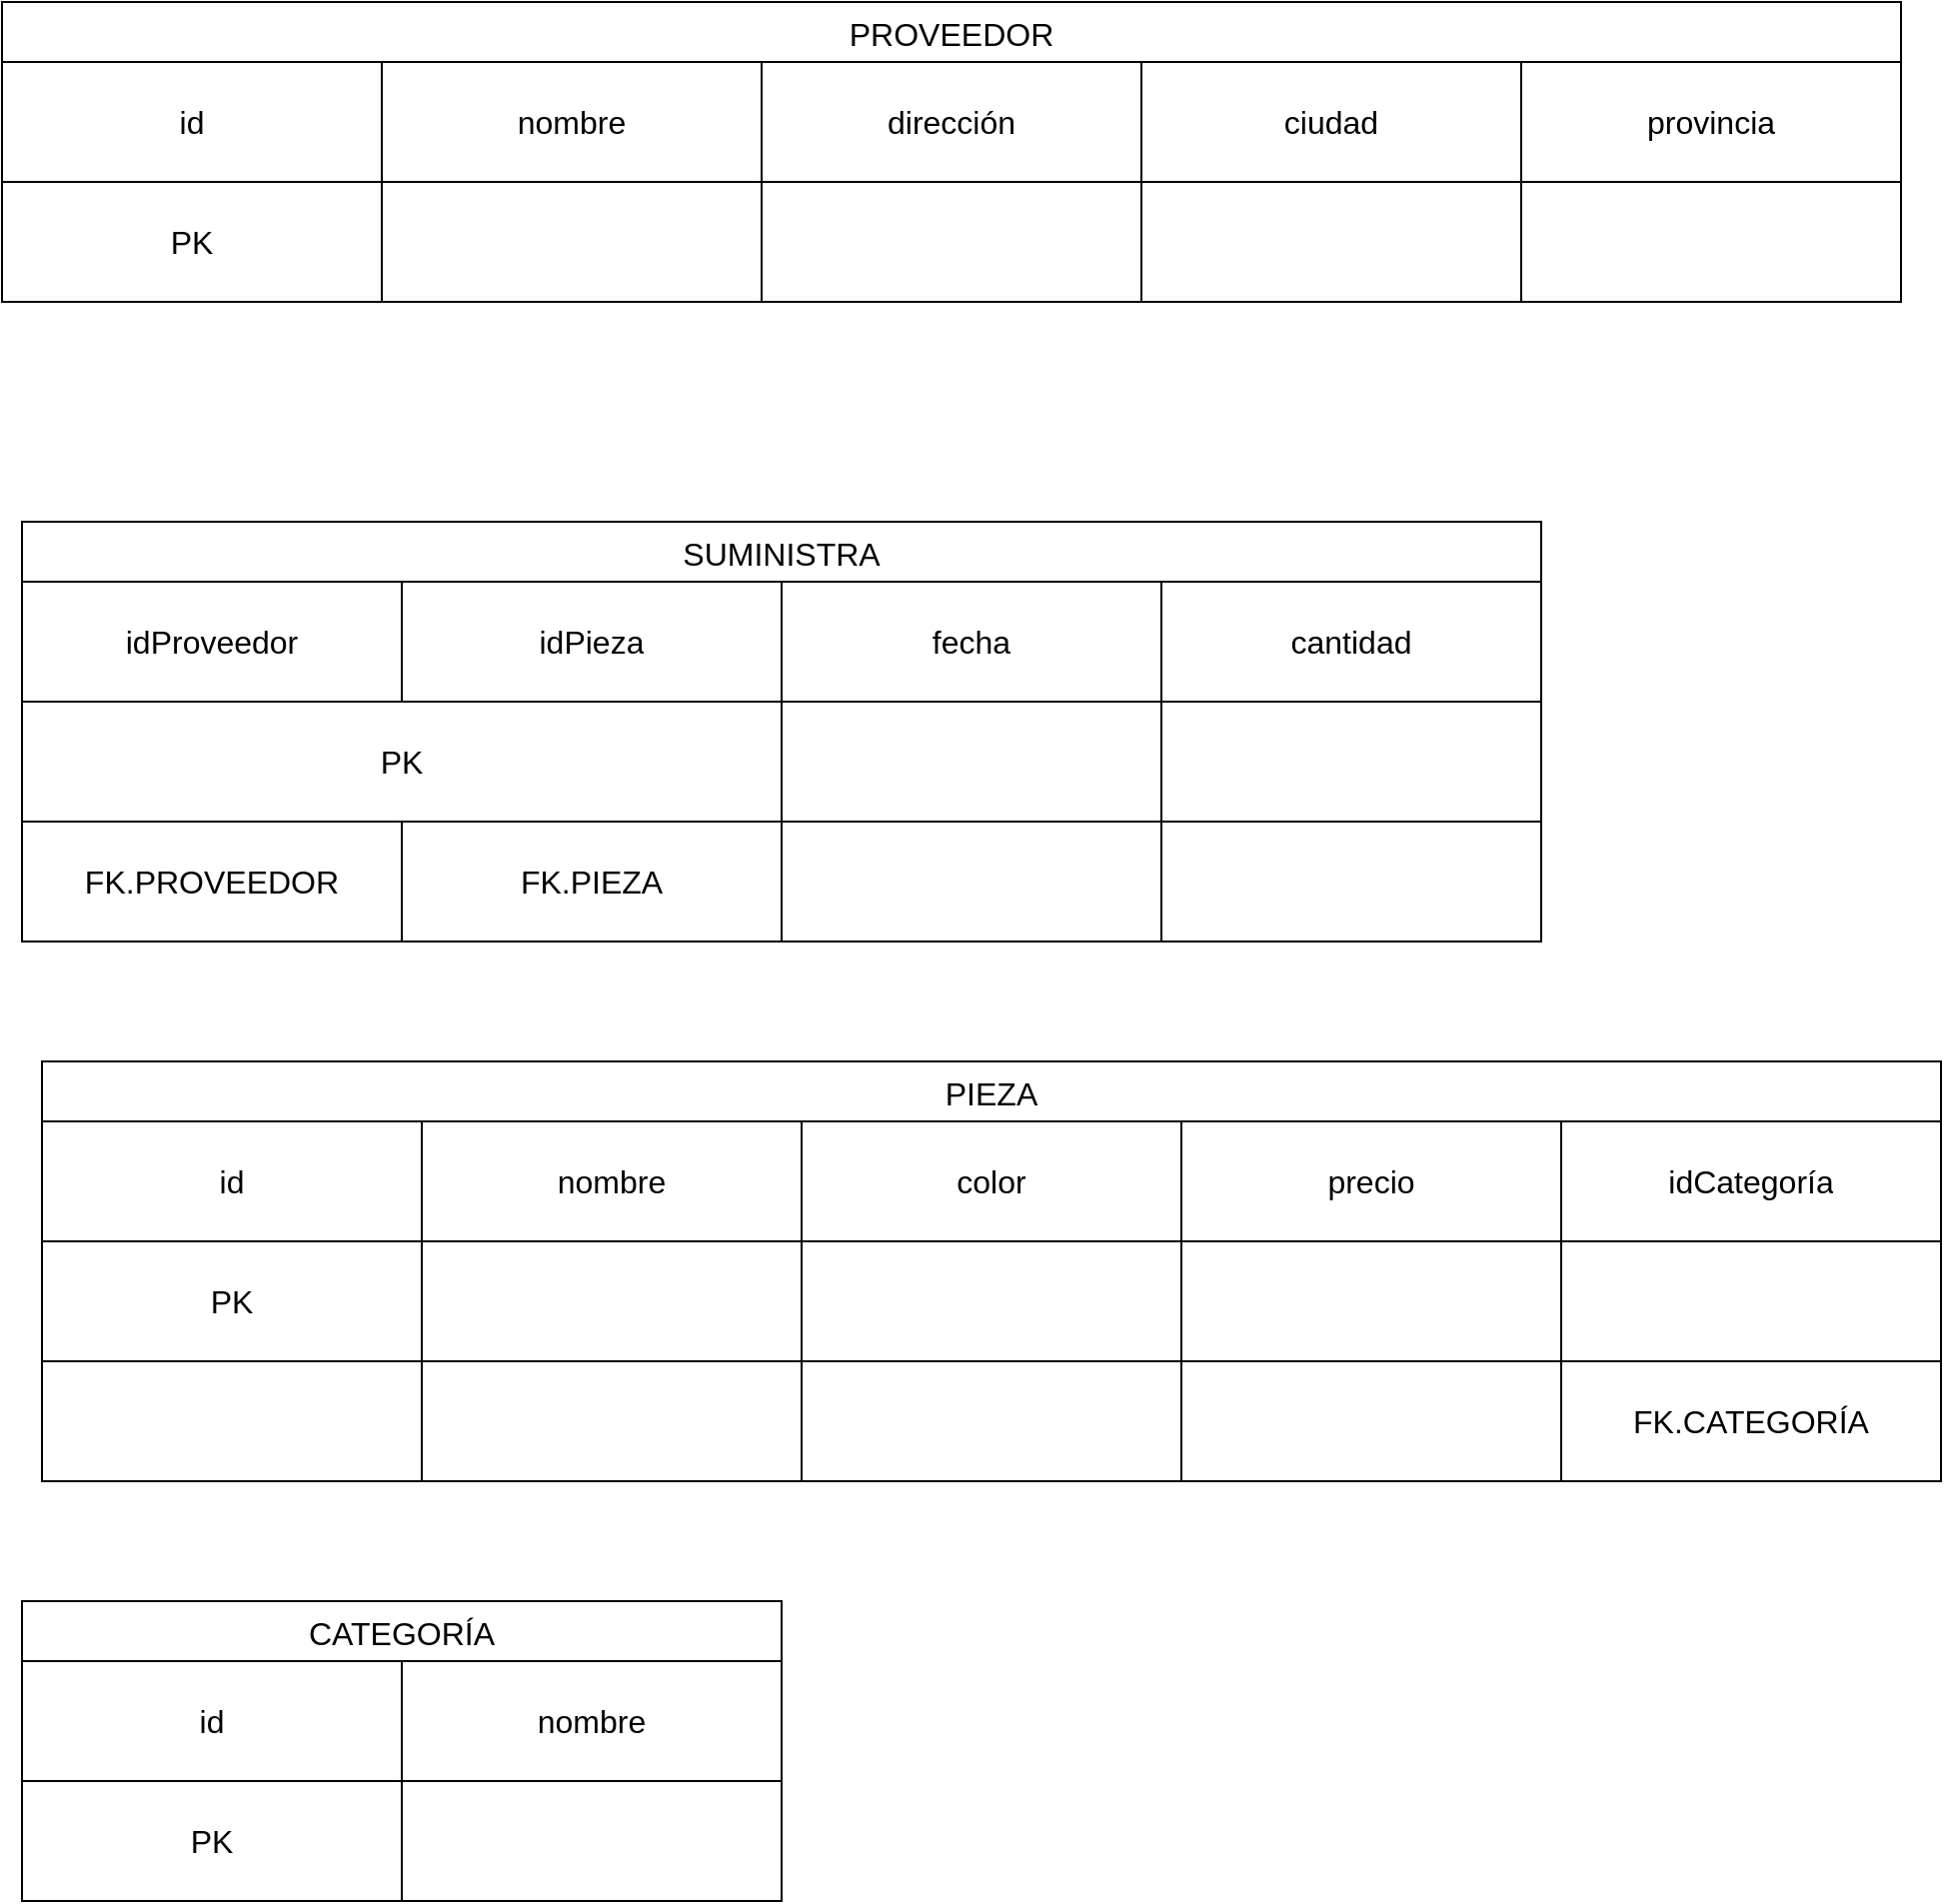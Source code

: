 <mxfile version="24.4.0" type="device" pages="2">
  <diagram name="Ej1" id="U8IwqaEYzjFnwXIepVUa">
    <mxGraphModel dx="888" dy="1392" grid="1" gridSize="10" guides="1" tooltips="1" connect="1" arrows="1" fold="1" page="1" pageScale="1" pageWidth="827" pageHeight="1169" math="0" shadow="0">
      <root>
        <mxCell id="0" />
        <mxCell id="1" parent="0" />
        <mxCell id="WkzwtYQDzA7ovl5EQE6o-34" value="PROVEEDOR" style="shape=table;startSize=30;container=1;collapsible=0;childLayout=tableLayout;strokeColor=default;fontSize=16;" vertex="1" parent="1">
          <mxGeometry x="70" y="90" width="950" height="150" as="geometry" />
        </mxCell>
        <mxCell id="WkzwtYQDzA7ovl5EQE6o-35" value="" style="shape=tableRow;horizontal=0;startSize=0;swimlaneHead=0;swimlaneBody=0;strokeColor=inherit;top=0;left=0;bottom=0;right=0;collapsible=0;dropTarget=0;fillColor=none;points=[[0,0.5],[1,0.5]];portConstraint=eastwest;fontSize=16;" vertex="1" parent="WkzwtYQDzA7ovl5EQE6o-34">
          <mxGeometry y="30" width="950" height="60" as="geometry" />
        </mxCell>
        <mxCell id="WkzwtYQDzA7ovl5EQE6o-36" value="id" style="shape=partialRectangle;html=1;whiteSpace=wrap;connectable=0;strokeColor=inherit;overflow=hidden;fillColor=none;top=0;left=0;bottom=0;right=0;pointerEvents=1;fontSize=16;" vertex="1" parent="WkzwtYQDzA7ovl5EQE6o-35">
          <mxGeometry width="190" height="60" as="geometry">
            <mxRectangle width="190" height="60" as="alternateBounds" />
          </mxGeometry>
        </mxCell>
        <mxCell id="WkzwtYQDzA7ovl5EQE6o-37" value="nombre" style="shape=partialRectangle;html=1;whiteSpace=wrap;connectable=0;strokeColor=inherit;overflow=hidden;fillColor=none;top=0;left=0;bottom=0;right=0;pointerEvents=1;fontSize=16;" vertex="1" parent="WkzwtYQDzA7ovl5EQE6o-35">
          <mxGeometry x="190" width="190" height="60" as="geometry">
            <mxRectangle width="190" height="60" as="alternateBounds" />
          </mxGeometry>
        </mxCell>
        <mxCell id="WkzwtYQDzA7ovl5EQE6o-38" value="dirección" style="shape=partialRectangle;html=1;whiteSpace=wrap;connectable=0;strokeColor=inherit;overflow=hidden;fillColor=none;top=0;left=0;bottom=0;right=0;pointerEvents=1;fontSize=16;" vertex="1" parent="WkzwtYQDzA7ovl5EQE6o-35">
          <mxGeometry x="380" width="190" height="60" as="geometry">
            <mxRectangle width="190" height="60" as="alternateBounds" />
          </mxGeometry>
        </mxCell>
        <mxCell id="WkzwtYQDzA7ovl5EQE6o-47" value="ciudad" style="shape=partialRectangle;html=1;whiteSpace=wrap;connectable=0;strokeColor=inherit;overflow=hidden;fillColor=none;top=0;left=0;bottom=0;right=0;pointerEvents=1;fontSize=16;" vertex="1" parent="WkzwtYQDzA7ovl5EQE6o-35">
          <mxGeometry x="570" width="190" height="60" as="geometry">
            <mxRectangle width="190" height="60" as="alternateBounds" />
          </mxGeometry>
        </mxCell>
        <mxCell id="WkzwtYQDzA7ovl5EQE6o-50" value="provincia" style="shape=partialRectangle;html=1;whiteSpace=wrap;connectable=0;strokeColor=inherit;overflow=hidden;fillColor=none;top=0;left=0;bottom=0;right=0;pointerEvents=1;fontSize=16;" vertex="1" parent="WkzwtYQDzA7ovl5EQE6o-35">
          <mxGeometry x="760" width="190" height="60" as="geometry">
            <mxRectangle width="190" height="60" as="alternateBounds" />
          </mxGeometry>
        </mxCell>
        <mxCell id="WkzwtYQDzA7ovl5EQE6o-39" value="" style="shape=tableRow;horizontal=0;startSize=0;swimlaneHead=0;swimlaneBody=0;strokeColor=inherit;top=0;left=0;bottom=0;right=0;collapsible=0;dropTarget=0;fillColor=none;points=[[0,0.5],[1,0.5]];portConstraint=eastwest;fontSize=16;" vertex="1" parent="WkzwtYQDzA7ovl5EQE6o-34">
          <mxGeometry y="90" width="950" height="60" as="geometry" />
        </mxCell>
        <mxCell id="WkzwtYQDzA7ovl5EQE6o-40" value="PK" style="shape=partialRectangle;html=1;whiteSpace=wrap;connectable=0;strokeColor=inherit;overflow=hidden;fillColor=none;top=0;left=0;bottom=0;right=0;pointerEvents=1;fontSize=16;" vertex="1" parent="WkzwtYQDzA7ovl5EQE6o-39">
          <mxGeometry width="190" height="60" as="geometry">
            <mxRectangle width="190" height="60" as="alternateBounds" />
          </mxGeometry>
        </mxCell>
        <mxCell id="WkzwtYQDzA7ovl5EQE6o-41" value="" style="shape=partialRectangle;html=1;whiteSpace=wrap;connectable=0;strokeColor=inherit;overflow=hidden;fillColor=none;top=0;left=0;bottom=0;right=0;pointerEvents=1;fontSize=16;" vertex="1" parent="WkzwtYQDzA7ovl5EQE6o-39">
          <mxGeometry x="190" width="190" height="60" as="geometry">
            <mxRectangle width="190" height="60" as="alternateBounds" />
          </mxGeometry>
        </mxCell>
        <mxCell id="WkzwtYQDzA7ovl5EQE6o-42" value="" style="shape=partialRectangle;html=1;whiteSpace=wrap;connectable=0;strokeColor=inherit;overflow=hidden;fillColor=none;top=0;left=0;bottom=0;right=0;pointerEvents=1;fontSize=16;" vertex="1" parent="WkzwtYQDzA7ovl5EQE6o-39">
          <mxGeometry x="380" width="190" height="60" as="geometry">
            <mxRectangle width="190" height="60" as="alternateBounds" />
          </mxGeometry>
        </mxCell>
        <mxCell id="WkzwtYQDzA7ovl5EQE6o-48" style="shape=partialRectangle;html=1;whiteSpace=wrap;connectable=0;strokeColor=inherit;overflow=hidden;fillColor=none;top=0;left=0;bottom=0;right=0;pointerEvents=1;fontSize=16;" vertex="1" parent="WkzwtYQDzA7ovl5EQE6o-39">
          <mxGeometry x="570" width="190" height="60" as="geometry">
            <mxRectangle width="190" height="60" as="alternateBounds" />
          </mxGeometry>
        </mxCell>
        <mxCell id="WkzwtYQDzA7ovl5EQE6o-51" style="shape=partialRectangle;html=1;whiteSpace=wrap;connectable=0;strokeColor=inherit;overflow=hidden;fillColor=none;top=0;left=0;bottom=0;right=0;pointerEvents=1;fontSize=16;" vertex="1" parent="WkzwtYQDzA7ovl5EQE6o-39">
          <mxGeometry x="760" width="190" height="60" as="geometry">
            <mxRectangle width="190" height="60" as="alternateBounds" />
          </mxGeometry>
        </mxCell>
        <mxCell id="WkzwtYQDzA7ovl5EQE6o-53" value="SUMINISTRA" style="shape=table;startSize=30;container=1;collapsible=0;childLayout=tableLayout;strokeColor=default;fontSize=16;" vertex="1" parent="1">
          <mxGeometry x="80" y="350" width="760" height="210" as="geometry" />
        </mxCell>
        <mxCell id="WkzwtYQDzA7ovl5EQE6o-54" value="" style="shape=tableRow;horizontal=0;startSize=0;swimlaneHead=0;swimlaneBody=0;strokeColor=inherit;top=0;left=0;bottom=0;right=0;collapsible=0;dropTarget=0;fillColor=none;points=[[0,0.5],[1,0.5]];portConstraint=eastwest;fontSize=16;" vertex="1" parent="WkzwtYQDzA7ovl5EQE6o-53">
          <mxGeometry y="30" width="760" height="60" as="geometry" />
        </mxCell>
        <mxCell id="WkzwtYQDzA7ovl5EQE6o-55" value="idProveedor" style="shape=partialRectangle;html=1;whiteSpace=wrap;connectable=0;strokeColor=inherit;overflow=hidden;fillColor=none;top=0;left=0;bottom=0;right=0;pointerEvents=1;fontSize=16;" vertex="1" parent="WkzwtYQDzA7ovl5EQE6o-54">
          <mxGeometry width="190" height="60" as="geometry">
            <mxRectangle width="190" height="60" as="alternateBounds" />
          </mxGeometry>
        </mxCell>
        <mxCell id="WkzwtYQDzA7ovl5EQE6o-56" value="idPieza" style="shape=partialRectangle;html=1;whiteSpace=wrap;connectable=0;strokeColor=inherit;overflow=hidden;fillColor=none;top=0;left=0;bottom=0;right=0;pointerEvents=1;fontSize=16;" vertex="1" parent="WkzwtYQDzA7ovl5EQE6o-54">
          <mxGeometry x="190" width="190" height="60" as="geometry">
            <mxRectangle width="190" height="60" as="alternateBounds" />
          </mxGeometry>
        </mxCell>
        <mxCell id="WkzwtYQDzA7ovl5EQE6o-57" value="fecha" style="shape=partialRectangle;html=1;whiteSpace=wrap;connectable=0;strokeColor=inherit;overflow=hidden;fillColor=none;top=0;left=0;bottom=0;right=0;pointerEvents=1;fontSize=16;" vertex="1" parent="WkzwtYQDzA7ovl5EQE6o-54">
          <mxGeometry x="380" width="190" height="60" as="geometry">
            <mxRectangle width="190" height="60" as="alternateBounds" />
          </mxGeometry>
        </mxCell>
        <mxCell id="WkzwtYQDzA7ovl5EQE6o-58" value="cantidad" style="shape=partialRectangle;html=1;whiteSpace=wrap;connectable=0;strokeColor=inherit;overflow=hidden;fillColor=none;top=0;left=0;bottom=0;right=0;pointerEvents=1;fontSize=16;" vertex="1" parent="WkzwtYQDzA7ovl5EQE6o-54">
          <mxGeometry x="570" width="190" height="60" as="geometry">
            <mxRectangle width="190" height="60" as="alternateBounds" />
          </mxGeometry>
        </mxCell>
        <mxCell id="WkzwtYQDzA7ovl5EQE6o-60" value="" style="shape=tableRow;horizontal=0;startSize=0;swimlaneHead=0;swimlaneBody=0;strokeColor=inherit;top=0;left=0;bottom=0;right=0;collapsible=0;dropTarget=0;fillColor=none;points=[[0,0.5],[1,0.5]];portConstraint=eastwest;fontSize=16;" vertex="1" parent="WkzwtYQDzA7ovl5EQE6o-53">
          <mxGeometry y="90" width="760" height="60" as="geometry" />
        </mxCell>
        <mxCell id="WkzwtYQDzA7ovl5EQE6o-61" value="PK" style="shape=partialRectangle;html=1;whiteSpace=wrap;connectable=0;strokeColor=inherit;overflow=hidden;fillColor=none;top=0;left=0;bottom=0;right=0;pointerEvents=1;fontSize=16;rowspan=1;colspan=2;" vertex="1" parent="WkzwtYQDzA7ovl5EQE6o-60">
          <mxGeometry width="380" height="60" as="geometry">
            <mxRectangle width="190" height="60" as="alternateBounds" />
          </mxGeometry>
        </mxCell>
        <mxCell id="WkzwtYQDzA7ovl5EQE6o-62" value="" style="shape=partialRectangle;html=1;whiteSpace=wrap;connectable=0;strokeColor=inherit;overflow=hidden;fillColor=none;top=0;left=0;bottom=0;right=0;pointerEvents=1;fontSize=16;" vertex="1" visible="0" parent="WkzwtYQDzA7ovl5EQE6o-60">
          <mxGeometry x="190" width="190" height="60" as="geometry">
            <mxRectangle width="190" height="60" as="alternateBounds" />
          </mxGeometry>
        </mxCell>
        <mxCell id="WkzwtYQDzA7ovl5EQE6o-63" value="" style="shape=partialRectangle;html=1;whiteSpace=wrap;connectable=0;strokeColor=inherit;overflow=hidden;fillColor=none;top=0;left=0;bottom=0;right=0;pointerEvents=1;fontSize=16;" vertex="1" parent="WkzwtYQDzA7ovl5EQE6o-60">
          <mxGeometry x="380" width="190" height="60" as="geometry">
            <mxRectangle width="190" height="60" as="alternateBounds" />
          </mxGeometry>
        </mxCell>
        <mxCell id="WkzwtYQDzA7ovl5EQE6o-64" style="shape=partialRectangle;html=1;whiteSpace=wrap;connectable=0;strokeColor=inherit;overflow=hidden;fillColor=none;top=0;left=0;bottom=0;right=0;pointerEvents=1;fontSize=16;" vertex="1" parent="WkzwtYQDzA7ovl5EQE6o-60">
          <mxGeometry x="570" width="190" height="60" as="geometry">
            <mxRectangle width="190" height="60" as="alternateBounds" />
          </mxGeometry>
        </mxCell>
        <mxCell id="WkzwtYQDzA7ovl5EQE6o-66" value="" style="shape=tableRow;horizontal=0;startSize=0;swimlaneHead=0;swimlaneBody=0;strokeColor=inherit;top=0;left=0;bottom=0;right=0;collapsible=0;dropTarget=0;fillColor=none;points=[[0,0.5],[1,0.5]];portConstraint=eastwest;fontSize=16;" vertex="1" parent="WkzwtYQDzA7ovl5EQE6o-53">
          <mxGeometry y="150" width="760" height="60" as="geometry" />
        </mxCell>
        <mxCell id="WkzwtYQDzA7ovl5EQE6o-67" value="FK.PROVEEDOR" style="shape=partialRectangle;html=1;whiteSpace=wrap;connectable=0;strokeColor=inherit;overflow=hidden;fillColor=none;top=0;left=0;bottom=0;right=0;pointerEvents=1;fontSize=16;" vertex="1" parent="WkzwtYQDzA7ovl5EQE6o-66">
          <mxGeometry width="190" height="60" as="geometry">
            <mxRectangle width="190" height="60" as="alternateBounds" />
          </mxGeometry>
        </mxCell>
        <mxCell id="WkzwtYQDzA7ovl5EQE6o-68" value="FK.PIEZA" style="shape=partialRectangle;html=1;whiteSpace=wrap;connectable=0;strokeColor=inherit;overflow=hidden;fillColor=none;top=0;left=0;bottom=0;right=0;pointerEvents=1;fontSize=16;" vertex="1" parent="WkzwtYQDzA7ovl5EQE6o-66">
          <mxGeometry x="190" width="190" height="60" as="geometry">
            <mxRectangle width="190" height="60" as="alternateBounds" />
          </mxGeometry>
        </mxCell>
        <mxCell id="WkzwtYQDzA7ovl5EQE6o-69" value="" style="shape=partialRectangle;html=1;whiteSpace=wrap;connectable=0;strokeColor=inherit;overflow=hidden;fillColor=none;top=0;left=0;bottom=0;right=0;pointerEvents=1;fontSize=16;" vertex="1" parent="WkzwtYQDzA7ovl5EQE6o-66">
          <mxGeometry x="380" width="190" height="60" as="geometry">
            <mxRectangle width="190" height="60" as="alternateBounds" />
          </mxGeometry>
        </mxCell>
        <mxCell id="WkzwtYQDzA7ovl5EQE6o-70" style="shape=partialRectangle;html=1;whiteSpace=wrap;connectable=0;strokeColor=inherit;overflow=hidden;fillColor=none;top=0;left=0;bottom=0;right=0;pointerEvents=1;fontSize=16;" vertex="1" parent="WkzwtYQDzA7ovl5EQE6o-66">
          <mxGeometry x="570" width="190" height="60" as="geometry">
            <mxRectangle width="190" height="60" as="alternateBounds" />
          </mxGeometry>
        </mxCell>
        <mxCell id="WkzwtYQDzA7ovl5EQE6o-72" value="PIEZA" style="shape=table;startSize=30;container=1;collapsible=0;childLayout=tableLayout;strokeColor=default;fontSize=16;" vertex="1" parent="1">
          <mxGeometry x="90" y="620" width="950" height="210" as="geometry" />
        </mxCell>
        <mxCell id="WkzwtYQDzA7ovl5EQE6o-73" value="" style="shape=tableRow;horizontal=0;startSize=0;swimlaneHead=0;swimlaneBody=0;strokeColor=inherit;top=0;left=0;bottom=0;right=0;collapsible=0;dropTarget=0;fillColor=none;points=[[0,0.5],[1,0.5]];portConstraint=eastwest;fontSize=16;" vertex="1" parent="WkzwtYQDzA7ovl5EQE6o-72">
          <mxGeometry y="30" width="950" height="60" as="geometry" />
        </mxCell>
        <mxCell id="WkzwtYQDzA7ovl5EQE6o-74" value="id" style="shape=partialRectangle;html=1;whiteSpace=wrap;connectable=0;strokeColor=inherit;overflow=hidden;fillColor=none;top=0;left=0;bottom=0;right=0;pointerEvents=1;fontSize=16;" vertex="1" parent="WkzwtYQDzA7ovl5EQE6o-73">
          <mxGeometry width="190" height="60" as="geometry">
            <mxRectangle width="190" height="60" as="alternateBounds" />
          </mxGeometry>
        </mxCell>
        <mxCell id="WkzwtYQDzA7ovl5EQE6o-75" value="nombre" style="shape=partialRectangle;html=1;whiteSpace=wrap;connectable=0;strokeColor=inherit;overflow=hidden;fillColor=none;top=0;left=0;bottom=0;right=0;pointerEvents=1;fontSize=16;" vertex="1" parent="WkzwtYQDzA7ovl5EQE6o-73">
          <mxGeometry x="190" width="190" height="60" as="geometry">
            <mxRectangle width="190" height="60" as="alternateBounds" />
          </mxGeometry>
        </mxCell>
        <mxCell id="WkzwtYQDzA7ovl5EQE6o-76" value="color" style="shape=partialRectangle;html=1;whiteSpace=wrap;connectable=0;strokeColor=inherit;overflow=hidden;fillColor=none;top=0;left=0;bottom=0;right=0;pointerEvents=1;fontSize=16;" vertex="1" parent="WkzwtYQDzA7ovl5EQE6o-73">
          <mxGeometry x="380" width="190" height="60" as="geometry">
            <mxRectangle width="190" height="60" as="alternateBounds" />
          </mxGeometry>
        </mxCell>
        <mxCell id="WkzwtYQDzA7ovl5EQE6o-77" value="precio" style="shape=partialRectangle;html=1;whiteSpace=wrap;connectable=0;strokeColor=inherit;overflow=hidden;fillColor=none;top=0;left=0;bottom=0;right=0;pointerEvents=1;fontSize=16;" vertex="1" parent="WkzwtYQDzA7ovl5EQE6o-73">
          <mxGeometry x="570" width="190" height="60" as="geometry">
            <mxRectangle width="190" height="60" as="alternateBounds" />
          </mxGeometry>
        </mxCell>
        <mxCell id="WkzwtYQDzA7ovl5EQE6o-110" value="idCategoría" style="shape=partialRectangle;html=1;whiteSpace=wrap;connectable=0;strokeColor=inherit;overflow=hidden;fillColor=none;top=0;left=0;bottom=0;right=0;pointerEvents=1;fontSize=16;" vertex="1" parent="WkzwtYQDzA7ovl5EQE6o-73">
          <mxGeometry x="760" width="190" height="60" as="geometry">
            <mxRectangle width="190" height="60" as="alternateBounds" />
          </mxGeometry>
        </mxCell>
        <mxCell id="WkzwtYQDzA7ovl5EQE6o-79" value="" style="shape=tableRow;horizontal=0;startSize=0;swimlaneHead=0;swimlaneBody=0;strokeColor=inherit;top=0;left=0;bottom=0;right=0;collapsible=0;dropTarget=0;fillColor=none;points=[[0,0.5],[1,0.5]];portConstraint=eastwest;fontSize=16;" vertex="1" parent="WkzwtYQDzA7ovl5EQE6o-72">
          <mxGeometry y="90" width="950" height="60" as="geometry" />
        </mxCell>
        <mxCell id="WkzwtYQDzA7ovl5EQE6o-80" value="PK" style="shape=partialRectangle;html=1;whiteSpace=wrap;connectable=0;strokeColor=inherit;overflow=hidden;fillColor=none;top=0;left=0;bottom=0;right=0;pointerEvents=1;fontSize=16;" vertex="1" parent="WkzwtYQDzA7ovl5EQE6o-79">
          <mxGeometry width="190" height="60" as="geometry">
            <mxRectangle width="190" height="60" as="alternateBounds" />
          </mxGeometry>
        </mxCell>
        <mxCell id="WkzwtYQDzA7ovl5EQE6o-81" value="" style="shape=partialRectangle;html=1;whiteSpace=wrap;connectable=0;strokeColor=inherit;overflow=hidden;fillColor=none;top=0;left=0;bottom=0;right=0;pointerEvents=1;fontSize=16;" vertex="1" parent="WkzwtYQDzA7ovl5EQE6o-79">
          <mxGeometry x="190" width="190" height="60" as="geometry">
            <mxRectangle width="190" height="60" as="alternateBounds" />
          </mxGeometry>
        </mxCell>
        <mxCell id="WkzwtYQDzA7ovl5EQE6o-82" value="" style="shape=partialRectangle;html=1;whiteSpace=wrap;connectable=0;strokeColor=inherit;overflow=hidden;fillColor=none;top=0;left=0;bottom=0;right=0;pointerEvents=1;fontSize=16;" vertex="1" parent="WkzwtYQDzA7ovl5EQE6o-79">
          <mxGeometry x="380" width="190" height="60" as="geometry">
            <mxRectangle width="190" height="60" as="alternateBounds" />
          </mxGeometry>
        </mxCell>
        <mxCell id="WkzwtYQDzA7ovl5EQE6o-83" style="shape=partialRectangle;html=1;whiteSpace=wrap;connectable=0;strokeColor=inherit;overflow=hidden;fillColor=none;top=0;left=0;bottom=0;right=0;pointerEvents=1;fontSize=16;" vertex="1" parent="WkzwtYQDzA7ovl5EQE6o-79">
          <mxGeometry x="570" width="190" height="60" as="geometry">
            <mxRectangle width="190" height="60" as="alternateBounds" />
          </mxGeometry>
        </mxCell>
        <mxCell id="WkzwtYQDzA7ovl5EQE6o-111" style="shape=partialRectangle;html=1;whiteSpace=wrap;connectable=0;strokeColor=inherit;overflow=hidden;fillColor=none;top=0;left=0;bottom=0;right=0;pointerEvents=1;fontSize=16;" vertex="1" parent="WkzwtYQDzA7ovl5EQE6o-79">
          <mxGeometry x="760" width="190" height="60" as="geometry">
            <mxRectangle width="190" height="60" as="alternateBounds" />
          </mxGeometry>
        </mxCell>
        <mxCell id="WkzwtYQDzA7ovl5EQE6o-85" value="" style="shape=tableRow;horizontal=0;startSize=0;swimlaneHead=0;swimlaneBody=0;strokeColor=inherit;top=0;left=0;bottom=0;right=0;collapsible=0;dropTarget=0;fillColor=none;points=[[0,0.5],[1,0.5]];portConstraint=eastwest;fontSize=16;" vertex="1" parent="WkzwtYQDzA7ovl5EQE6o-72">
          <mxGeometry y="150" width="950" height="60" as="geometry" />
        </mxCell>
        <mxCell id="WkzwtYQDzA7ovl5EQE6o-86" value="" style="shape=partialRectangle;html=1;whiteSpace=wrap;connectable=0;strokeColor=inherit;overflow=hidden;fillColor=none;top=0;left=0;bottom=0;right=0;pointerEvents=1;fontSize=16;" vertex="1" parent="WkzwtYQDzA7ovl5EQE6o-85">
          <mxGeometry width="190" height="60" as="geometry">
            <mxRectangle width="190" height="60" as="alternateBounds" />
          </mxGeometry>
        </mxCell>
        <mxCell id="WkzwtYQDzA7ovl5EQE6o-87" value="" style="shape=partialRectangle;html=1;whiteSpace=wrap;connectable=0;strokeColor=inherit;overflow=hidden;fillColor=none;top=0;left=0;bottom=0;right=0;pointerEvents=1;fontSize=16;" vertex="1" parent="WkzwtYQDzA7ovl5EQE6o-85">
          <mxGeometry x="190" width="190" height="60" as="geometry">
            <mxRectangle width="190" height="60" as="alternateBounds" />
          </mxGeometry>
        </mxCell>
        <mxCell id="WkzwtYQDzA7ovl5EQE6o-88" value="" style="shape=partialRectangle;html=1;whiteSpace=wrap;connectable=0;strokeColor=inherit;overflow=hidden;fillColor=none;top=0;left=0;bottom=0;right=0;pointerEvents=1;fontSize=16;" vertex="1" parent="WkzwtYQDzA7ovl5EQE6o-85">
          <mxGeometry x="380" width="190" height="60" as="geometry">
            <mxRectangle width="190" height="60" as="alternateBounds" />
          </mxGeometry>
        </mxCell>
        <mxCell id="WkzwtYQDzA7ovl5EQE6o-89" style="shape=partialRectangle;html=1;whiteSpace=wrap;connectable=0;strokeColor=inherit;overflow=hidden;fillColor=none;top=0;left=0;bottom=0;right=0;pointerEvents=1;fontSize=16;" vertex="1" parent="WkzwtYQDzA7ovl5EQE6o-85">
          <mxGeometry x="570" width="190" height="60" as="geometry">
            <mxRectangle width="190" height="60" as="alternateBounds" />
          </mxGeometry>
        </mxCell>
        <mxCell id="WkzwtYQDzA7ovl5EQE6o-112" value="FK.CATEGORÍA" style="shape=partialRectangle;html=1;whiteSpace=wrap;connectable=0;strokeColor=inherit;overflow=hidden;fillColor=none;top=0;left=0;bottom=0;right=0;pointerEvents=1;fontSize=16;" vertex="1" parent="WkzwtYQDzA7ovl5EQE6o-85">
          <mxGeometry x="760" width="190" height="60" as="geometry">
            <mxRectangle width="190" height="60" as="alternateBounds" />
          </mxGeometry>
        </mxCell>
        <mxCell id="WkzwtYQDzA7ovl5EQE6o-91" value="CATEGORÍA" style="shape=table;startSize=30;container=1;collapsible=0;childLayout=tableLayout;strokeColor=default;fontSize=16;" vertex="1" parent="1">
          <mxGeometry x="80" y="890" width="380" height="150" as="geometry" />
        </mxCell>
        <mxCell id="WkzwtYQDzA7ovl5EQE6o-92" value="" style="shape=tableRow;horizontal=0;startSize=0;swimlaneHead=0;swimlaneBody=0;strokeColor=inherit;top=0;left=0;bottom=0;right=0;collapsible=0;dropTarget=0;fillColor=none;points=[[0,0.5],[1,0.5]];portConstraint=eastwest;fontSize=16;" vertex="1" parent="WkzwtYQDzA7ovl5EQE6o-91">
          <mxGeometry y="30" width="380" height="60" as="geometry" />
        </mxCell>
        <mxCell id="WkzwtYQDzA7ovl5EQE6o-93" value="id" style="shape=partialRectangle;html=1;whiteSpace=wrap;connectable=0;strokeColor=inherit;overflow=hidden;fillColor=none;top=0;left=0;bottom=0;right=0;pointerEvents=1;fontSize=16;" vertex="1" parent="WkzwtYQDzA7ovl5EQE6o-92">
          <mxGeometry width="190" height="60" as="geometry">
            <mxRectangle width="190" height="60" as="alternateBounds" />
          </mxGeometry>
        </mxCell>
        <mxCell id="WkzwtYQDzA7ovl5EQE6o-94" value="nombre" style="shape=partialRectangle;html=1;whiteSpace=wrap;connectable=0;strokeColor=inherit;overflow=hidden;fillColor=none;top=0;left=0;bottom=0;right=0;pointerEvents=1;fontSize=16;" vertex="1" parent="WkzwtYQDzA7ovl5EQE6o-92">
          <mxGeometry x="190" width="190" height="60" as="geometry">
            <mxRectangle width="190" height="60" as="alternateBounds" />
          </mxGeometry>
        </mxCell>
        <mxCell id="WkzwtYQDzA7ovl5EQE6o-98" value="" style="shape=tableRow;horizontal=0;startSize=0;swimlaneHead=0;swimlaneBody=0;strokeColor=inherit;top=0;left=0;bottom=0;right=0;collapsible=0;dropTarget=0;fillColor=none;points=[[0,0.5],[1,0.5]];portConstraint=eastwest;fontSize=16;" vertex="1" parent="WkzwtYQDzA7ovl5EQE6o-91">
          <mxGeometry y="90" width="380" height="60" as="geometry" />
        </mxCell>
        <mxCell id="WkzwtYQDzA7ovl5EQE6o-99" value="PK" style="shape=partialRectangle;html=1;whiteSpace=wrap;connectable=0;strokeColor=inherit;overflow=hidden;fillColor=none;top=0;left=0;bottom=0;right=0;pointerEvents=1;fontSize=16;" vertex="1" parent="WkzwtYQDzA7ovl5EQE6o-98">
          <mxGeometry width="190" height="60" as="geometry">
            <mxRectangle width="190" height="60" as="alternateBounds" />
          </mxGeometry>
        </mxCell>
        <mxCell id="WkzwtYQDzA7ovl5EQE6o-100" value="" style="shape=partialRectangle;html=1;whiteSpace=wrap;connectable=0;strokeColor=inherit;overflow=hidden;fillColor=none;top=0;left=0;bottom=0;right=0;pointerEvents=1;fontSize=16;" vertex="1" parent="WkzwtYQDzA7ovl5EQE6o-98">
          <mxGeometry x="190" width="190" height="60" as="geometry">
            <mxRectangle width="190" height="60" as="alternateBounds" />
          </mxGeometry>
        </mxCell>
      </root>
    </mxGraphModel>
  </diagram>
  <diagram id="5kXaHQhNCDTnT3KPHLMl" name="Ej4">
    <mxGraphModel dx="1140" dy="1392" grid="1" gridSize="10" guides="1" tooltips="1" connect="1" arrows="1" fold="1" page="1" pageScale="1" pageWidth="827" pageHeight="1169" math="0" shadow="0">
      <root>
        <mxCell id="0" />
        <mxCell id="1" parent="0" />
        <mxCell id="Eo_9yfVZdQ0ogXxYjUO9-1" value="PROYECTO_INVESTIGACIÓN" style="shape=table;startSize=30;container=1;collapsible=0;childLayout=tableLayout;strokeColor=default;fontSize=16;" vertex="1" parent="1">
          <mxGeometry x="70" y="90" width="1520" height="210" as="geometry" />
        </mxCell>
        <mxCell id="Eo_9yfVZdQ0ogXxYjUO9-2" value="" style="shape=tableRow;horizontal=0;startSize=0;swimlaneHead=0;swimlaneBody=0;strokeColor=inherit;top=0;left=0;bottom=0;right=0;collapsible=0;dropTarget=0;fillColor=none;points=[[0,0.5],[1,0.5]];portConstraint=eastwest;fontSize=16;" vertex="1" parent="Eo_9yfVZdQ0ogXxYjUO9-1">
          <mxGeometry y="30" width="1520" height="60" as="geometry" />
        </mxCell>
        <mxCell id="Eo_9yfVZdQ0ogXxYjUO9-3" value="id" style="shape=partialRectangle;html=1;whiteSpace=wrap;connectable=0;strokeColor=inherit;overflow=hidden;fillColor=none;top=0;left=0;bottom=0;right=0;pointerEvents=1;fontSize=16;" vertex="1" parent="Eo_9yfVZdQ0ogXxYjUO9-2">
          <mxGeometry width="190" height="60" as="geometry">
            <mxRectangle width="190" height="60" as="alternateBounds" />
          </mxGeometry>
        </mxCell>
        <mxCell id="Eo_9yfVZdQ0ogXxYjUO9-4" value="nombre" style="shape=partialRectangle;html=1;whiteSpace=wrap;connectable=0;strokeColor=inherit;overflow=hidden;fillColor=none;top=0;left=0;bottom=0;right=0;pointerEvents=1;fontSize=16;" vertex="1" parent="Eo_9yfVZdQ0ogXxYjUO9-2">
          <mxGeometry x="190" width="190" height="60" as="geometry">
            <mxRectangle width="190" height="60" as="alternateBounds" />
          </mxGeometry>
        </mxCell>
        <mxCell id="Eo_9yfVZdQ0ogXxYjUO9-5" value="presupuesto" style="shape=partialRectangle;html=1;whiteSpace=wrap;connectable=0;strokeColor=inherit;overflow=hidden;fillColor=none;top=0;left=0;bottom=0;right=0;pointerEvents=1;fontSize=16;" vertex="1" parent="Eo_9yfVZdQ0ogXxYjUO9-2">
          <mxGeometry x="380" width="190" height="60" as="geometry">
            <mxRectangle width="190" height="60" as="alternateBounds" />
          </mxGeometry>
        </mxCell>
        <mxCell id="Eo_9yfVZdQ0ogXxYjUO9-6" value="programa" style="shape=partialRectangle;html=1;whiteSpace=wrap;connectable=0;strokeColor=inherit;overflow=hidden;fillColor=none;top=0;left=0;bottom=0;right=0;pointerEvents=1;fontSize=16;" vertex="1" parent="Eo_9yfVZdQ0ogXxYjUO9-2">
          <mxGeometry x="570" width="190" height="60" as="geometry">
            <mxRectangle width="190" height="60" as="alternateBounds" />
          </mxGeometry>
        </mxCell>
        <mxCell id="Eo_9yfVZdQ0ogXxYjUO9-7" value="f_inicio" style="shape=partialRectangle;html=1;whiteSpace=wrap;connectable=0;strokeColor=inherit;overflow=hidden;fillColor=none;top=0;left=0;bottom=0;right=0;pointerEvents=1;fontSize=16;" vertex="1" parent="Eo_9yfVZdQ0ogXxYjUO9-2">
          <mxGeometry x="760" width="190" height="60" as="geometry">
            <mxRectangle width="190" height="60" as="alternateBounds" />
          </mxGeometry>
        </mxCell>
        <mxCell id="Eo_9yfVZdQ0ogXxYjUO9-106" value="f_fin" style="shape=partialRectangle;html=1;whiteSpace=wrap;connectable=0;strokeColor=inherit;overflow=hidden;fillColor=none;top=0;left=0;bottom=0;right=0;pointerEvents=1;fontSize=16;" vertex="1" parent="Eo_9yfVZdQ0ogXxYjUO9-2">
          <mxGeometry x="950" width="190" height="60" as="geometry">
            <mxRectangle width="190" height="60" as="alternateBounds" />
          </mxGeometry>
        </mxCell>
        <mxCell id="Eo_9yfVZdQ0ogXxYjUO9-108" value="descripción" style="shape=partialRectangle;html=1;whiteSpace=wrap;connectable=0;strokeColor=inherit;overflow=hidden;fillColor=none;top=0;left=0;bottom=0;right=0;pointerEvents=1;fontSize=16;" vertex="1" parent="Eo_9yfVZdQ0ogXxYjUO9-2">
          <mxGeometry x="1140" width="190" height="60" as="geometry">
            <mxRectangle width="190" height="60" as="alternateBounds" />
          </mxGeometry>
        </mxCell>
        <mxCell id="Eo_9yfVZdQ0ogXxYjUO9-126" value="idDoctor" style="shape=partialRectangle;html=1;whiteSpace=wrap;connectable=0;strokeColor=inherit;overflow=hidden;fillColor=none;top=0;left=0;bottom=0;right=0;pointerEvents=1;fontSize=16;" vertex="1" parent="Eo_9yfVZdQ0ogXxYjUO9-2">
          <mxGeometry x="1330" width="190" height="60" as="geometry">
            <mxRectangle width="190" height="60" as="alternateBounds" />
          </mxGeometry>
        </mxCell>
        <mxCell id="Eo_9yfVZdQ0ogXxYjUO9-8" value="" style="shape=tableRow;horizontal=0;startSize=0;swimlaneHead=0;swimlaneBody=0;strokeColor=inherit;top=0;left=0;bottom=0;right=0;collapsible=0;dropTarget=0;fillColor=none;points=[[0,0.5],[1,0.5]];portConstraint=eastwest;fontSize=16;" vertex="1" parent="Eo_9yfVZdQ0ogXxYjUO9-1">
          <mxGeometry y="90" width="1520" height="60" as="geometry" />
        </mxCell>
        <mxCell id="Eo_9yfVZdQ0ogXxYjUO9-9" value="PK" style="shape=partialRectangle;html=1;whiteSpace=wrap;connectable=0;strokeColor=inherit;overflow=hidden;fillColor=none;top=0;left=0;bottom=0;right=0;pointerEvents=1;fontSize=16;" vertex="1" parent="Eo_9yfVZdQ0ogXxYjUO9-8">
          <mxGeometry width="190" height="60" as="geometry">
            <mxRectangle width="190" height="60" as="alternateBounds" />
          </mxGeometry>
        </mxCell>
        <mxCell id="Eo_9yfVZdQ0ogXxYjUO9-10" value="" style="shape=partialRectangle;html=1;whiteSpace=wrap;connectable=0;strokeColor=inherit;overflow=hidden;fillColor=none;top=0;left=0;bottom=0;right=0;pointerEvents=1;fontSize=16;" vertex="1" parent="Eo_9yfVZdQ0ogXxYjUO9-8">
          <mxGeometry x="190" width="190" height="60" as="geometry">
            <mxRectangle width="190" height="60" as="alternateBounds" />
          </mxGeometry>
        </mxCell>
        <mxCell id="Eo_9yfVZdQ0ogXxYjUO9-11" value="" style="shape=partialRectangle;html=1;whiteSpace=wrap;connectable=0;strokeColor=inherit;overflow=hidden;fillColor=none;top=0;left=0;bottom=0;right=0;pointerEvents=1;fontSize=16;" vertex="1" parent="Eo_9yfVZdQ0ogXxYjUO9-8">
          <mxGeometry x="380" width="190" height="60" as="geometry">
            <mxRectangle width="190" height="60" as="alternateBounds" />
          </mxGeometry>
        </mxCell>
        <mxCell id="Eo_9yfVZdQ0ogXxYjUO9-12" style="shape=partialRectangle;html=1;whiteSpace=wrap;connectable=0;strokeColor=inherit;overflow=hidden;fillColor=none;top=0;left=0;bottom=0;right=0;pointerEvents=1;fontSize=16;" vertex="1" parent="Eo_9yfVZdQ0ogXxYjUO9-8">
          <mxGeometry x="570" width="190" height="60" as="geometry">
            <mxRectangle width="190" height="60" as="alternateBounds" />
          </mxGeometry>
        </mxCell>
        <mxCell id="Eo_9yfVZdQ0ogXxYjUO9-13" style="shape=partialRectangle;html=1;whiteSpace=wrap;connectable=0;strokeColor=inherit;overflow=hidden;fillColor=none;top=0;left=0;bottom=0;right=0;pointerEvents=1;fontSize=16;" vertex="1" parent="Eo_9yfVZdQ0ogXxYjUO9-8">
          <mxGeometry x="760" width="190" height="60" as="geometry">
            <mxRectangle width="190" height="60" as="alternateBounds" />
          </mxGeometry>
        </mxCell>
        <mxCell id="Eo_9yfVZdQ0ogXxYjUO9-107" style="shape=partialRectangle;html=1;whiteSpace=wrap;connectable=0;strokeColor=inherit;overflow=hidden;fillColor=none;top=0;left=0;bottom=0;right=0;pointerEvents=1;fontSize=16;" vertex="1" parent="Eo_9yfVZdQ0ogXxYjUO9-8">
          <mxGeometry x="950" width="190" height="60" as="geometry">
            <mxRectangle width="190" height="60" as="alternateBounds" />
          </mxGeometry>
        </mxCell>
        <mxCell id="Eo_9yfVZdQ0ogXxYjUO9-109" style="shape=partialRectangle;html=1;whiteSpace=wrap;connectable=0;strokeColor=inherit;overflow=hidden;fillColor=none;top=0;left=0;bottom=0;right=0;pointerEvents=1;fontSize=16;" vertex="1" parent="Eo_9yfVZdQ0ogXxYjUO9-8">
          <mxGeometry x="1140" width="190" height="60" as="geometry">
            <mxRectangle width="190" height="60" as="alternateBounds" />
          </mxGeometry>
        </mxCell>
        <mxCell id="Eo_9yfVZdQ0ogXxYjUO9-127" style="shape=partialRectangle;html=1;whiteSpace=wrap;connectable=0;strokeColor=inherit;overflow=hidden;fillColor=none;top=0;left=0;bottom=0;right=0;pointerEvents=1;fontSize=16;" vertex="1" parent="Eo_9yfVZdQ0ogXxYjUO9-8">
          <mxGeometry x="1330" width="190" height="60" as="geometry">
            <mxRectangle width="190" height="60" as="alternateBounds" />
          </mxGeometry>
        </mxCell>
        <mxCell id="Eo_9yfVZdQ0ogXxYjUO9-128" style="shape=tableRow;horizontal=0;startSize=0;swimlaneHead=0;swimlaneBody=0;strokeColor=inherit;top=0;left=0;bottom=0;right=0;collapsible=0;dropTarget=0;fillColor=none;points=[[0,0.5],[1,0.5]];portConstraint=eastwest;fontSize=16;" vertex="1" parent="Eo_9yfVZdQ0ogXxYjUO9-1">
          <mxGeometry y="150" width="1520" height="60" as="geometry" />
        </mxCell>
        <mxCell id="Eo_9yfVZdQ0ogXxYjUO9-129" style="shape=partialRectangle;html=1;whiteSpace=wrap;connectable=0;strokeColor=inherit;overflow=hidden;fillColor=none;top=0;left=0;bottom=0;right=0;pointerEvents=1;fontSize=16;" vertex="1" parent="Eo_9yfVZdQ0ogXxYjUO9-128">
          <mxGeometry width="190" height="60" as="geometry">
            <mxRectangle width="190" height="60" as="alternateBounds" />
          </mxGeometry>
        </mxCell>
        <mxCell id="Eo_9yfVZdQ0ogXxYjUO9-130" style="shape=partialRectangle;html=1;whiteSpace=wrap;connectable=0;strokeColor=inherit;overflow=hidden;fillColor=none;top=0;left=0;bottom=0;right=0;pointerEvents=1;fontSize=16;" vertex="1" parent="Eo_9yfVZdQ0ogXxYjUO9-128">
          <mxGeometry x="190" width="190" height="60" as="geometry">
            <mxRectangle width="190" height="60" as="alternateBounds" />
          </mxGeometry>
        </mxCell>
        <mxCell id="Eo_9yfVZdQ0ogXxYjUO9-131" style="shape=partialRectangle;html=1;whiteSpace=wrap;connectable=0;strokeColor=inherit;overflow=hidden;fillColor=none;top=0;left=0;bottom=0;right=0;pointerEvents=1;fontSize=16;" vertex="1" parent="Eo_9yfVZdQ0ogXxYjUO9-128">
          <mxGeometry x="380" width="190" height="60" as="geometry">
            <mxRectangle width="190" height="60" as="alternateBounds" />
          </mxGeometry>
        </mxCell>
        <mxCell id="Eo_9yfVZdQ0ogXxYjUO9-132" style="shape=partialRectangle;html=1;whiteSpace=wrap;connectable=0;strokeColor=inherit;overflow=hidden;fillColor=none;top=0;left=0;bottom=0;right=0;pointerEvents=1;fontSize=16;" vertex="1" parent="Eo_9yfVZdQ0ogXxYjUO9-128">
          <mxGeometry x="570" width="190" height="60" as="geometry">
            <mxRectangle width="190" height="60" as="alternateBounds" />
          </mxGeometry>
        </mxCell>
        <mxCell id="Eo_9yfVZdQ0ogXxYjUO9-133" style="shape=partialRectangle;html=1;whiteSpace=wrap;connectable=0;strokeColor=inherit;overflow=hidden;fillColor=none;top=0;left=0;bottom=0;right=0;pointerEvents=1;fontSize=16;" vertex="1" parent="Eo_9yfVZdQ0ogXxYjUO9-128">
          <mxGeometry x="760" width="190" height="60" as="geometry">
            <mxRectangle width="190" height="60" as="alternateBounds" />
          </mxGeometry>
        </mxCell>
        <mxCell id="Eo_9yfVZdQ0ogXxYjUO9-134" style="shape=partialRectangle;html=1;whiteSpace=wrap;connectable=0;strokeColor=inherit;overflow=hidden;fillColor=none;top=0;left=0;bottom=0;right=0;pointerEvents=1;fontSize=16;" vertex="1" parent="Eo_9yfVZdQ0ogXxYjUO9-128">
          <mxGeometry x="950" width="190" height="60" as="geometry">
            <mxRectangle width="190" height="60" as="alternateBounds" />
          </mxGeometry>
        </mxCell>
        <mxCell id="Eo_9yfVZdQ0ogXxYjUO9-135" style="shape=partialRectangle;html=1;whiteSpace=wrap;connectable=0;strokeColor=inherit;overflow=hidden;fillColor=none;top=0;left=0;bottom=0;right=0;pointerEvents=1;fontSize=16;" vertex="1" parent="Eo_9yfVZdQ0ogXxYjUO9-128">
          <mxGeometry x="1140" width="190" height="60" as="geometry">
            <mxRectangle width="190" height="60" as="alternateBounds" />
          </mxGeometry>
        </mxCell>
        <mxCell id="Eo_9yfVZdQ0ogXxYjUO9-136" value="FK.PROFESOR" style="shape=partialRectangle;html=1;whiteSpace=wrap;connectable=0;strokeColor=inherit;overflow=hidden;fillColor=none;top=0;left=0;bottom=0;right=0;pointerEvents=1;fontSize=16;" vertex="1" parent="Eo_9yfVZdQ0ogXxYjUO9-128">
          <mxGeometry x="1330" width="190" height="60" as="geometry">
            <mxRectangle width="190" height="60" as="alternateBounds" />
          </mxGeometry>
        </mxCell>
        <mxCell id="Eo_9yfVZdQ0ogXxYjUO9-14" value="PROFESOR" style="shape=table;startSize=30;container=1;collapsible=0;childLayout=tableLayout;strokeColor=default;fontSize=16;" vertex="1" parent="1">
          <mxGeometry x="80" y="630" width="1330" height="150" as="geometry" />
        </mxCell>
        <mxCell id="Eo_9yfVZdQ0ogXxYjUO9-15" value="" style="shape=tableRow;horizontal=0;startSize=0;swimlaneHead=0;swimlaneBody=0;strokeColor=inherit;top=0;left=0;bottom=0;right=0;collapsible=0;dropTarget=0;fillColor=none;points=[[0,0.5],[1,0.5]];portConstraint=eastwest;fontSize=16;" vertex="1" parent="Eo_9yfVZdQ0ogXxYjUO9-14">
          <mxGeometry y="30" width="1330" height="60" as="geometry" />
        </mxCell>
        <mxCell id="Eo_9yfVZdQ0ogXxYjUO9-16" value="id" style="shape=partialRectangle;html=1;whiteSpace=wrap;connectable=0;strokeColor=inherit;overflow=hidden;fillColor=none;top=0;left=0;bottom=0;right=0;pointerEvents=1;fontSize=16;" vertex="1" parent="Eo_9yfVZdQ0ogXxYjUO9-15">
          <mxGeometry width="190" height="60" as="geometry">
            <mxRectangle width="190" height="60" as="alternateBounds" />
          </mxGeometry>
        </mxCell>
        <mxCell id="Eo_9yfVZdQ0ogXxYjUO9-17" value="nombre" style="shape=partialRectangle;html=1;whiteSpace=wrap;connectable=0;strokeColor=inherit;overflow=hidden;fillColor=none;top=0;left=0;bottom=0;right=0;pointerEvents=1;fontSize=16;" vertex="1" parent="Eo_9yfVZdQ0ogXxYjUO9-15">
          <mxGeometry x="190" width="190" height="60" as="geometry">
            <mxRectangle width="190" height="60" as="alternateBounds" />
          </mxGeometry>
        </mxCell>
        <mxCell id="Eo_9yfVZdQ0ogXxYjUO9-18" value="apellido1" style="shape=partialRectangle;html=1;whiteSpace=wrap;connectable=0;strokeColor=inherit;overflow=hidden;fillColor=none;top=0;left=0;bottom=0;right=0;pointerEvents=1;fontSize=16;" vertex="1" parent="Eo_9yfVZdQ0ogXxYjUO9-15">
          <mxGeometry x="380" width="190" height="60" as="geometry">
            <mxRectangle width="190" height="60" as="alternateBounds" />
          </mxGeometry>
        </mxCell>
        <mxCell id="Eo_9yfVZdQ0ogXxYjUO9-116" value="apellido2" style="shape=partialRectangle;html=1;whiteSpace=wrap;connectable=0;strokeColor=inherit;overflow=hidden;fillColor=none;top=0;left=0;bottom=0;right=0;pointerEvents=1;fontSize=16;" vertex="1" parent="Eo_9yfVZdQ0ogXxYjUO9-15">
          <mxGeometry x="570" width="190" height="60" as="geometry">
            <mxRectangle width="190" height="60" as="alternateBounds" />
          </mxGeometry>
        </mxCell>
        <mxCell id="Eo_9yfVZdQ0ogXxYjUO9-19" value="despacho" style="shape=partialRectangle;html=1;whiteSpace=wrap;connectable=0;strokeColor=inherit;overflow=hidden;fillColor=none;top=0;left=0;bottom=0;right=0;pointerEvents=1;fontSize=16;" vertex="1" parent="Eo_9yfVZdQ0ogXxYjUO9-15">
          <mxGeometry x="760" width="190" height="60" as="geometry">
            <mxRectangle width="190" height="60" as="alternateBounds" />
          </mxGeometry>
        </mxCell>
        <mxCell id="Eo_9yfVZdQ0ogXxYjUO9-20" value="teléfono" style="shape=partialRectangle;html=1;whiteSpace=wrap;connectable=0;strokeColor=inherit;overflow=hidden;fillColor=none;top=0;left=0;bottom=0;right=0;pointerEvents=1;fontSize=16;" vertex="1" parent="Eo_9yfVZdQ0ogXxYjUO9-15">
          <mxGeometry x="950" width="190" height="60" as="geometry">
            <mxRectangle width="190" height="60" as="alternateBounds" />
          </mxGeometry>
        </mxCell>
        <mxCell id="Eo_9yfVZdQ0ogXxYjUO9-124" value="tipo" style="shape=partialRectangle;html=1;whiteSpace=wrap;connectable=0;strokeColor=inherit;overflow=hidden;fillColor=none;top=0;left=0;bottom=0;right=0;pointerEvents=1;fontSize=16;" vertex="1" parent="Eo_9yfVZdQ0ogXxYjUO9-15">
          <mxGeometry x="1140" width="190" height="60" as="geometry">
            <mxRectangle width="190" height="60" as="alternateBounds" />
          </mxGeometry>
        </mxCell>
        <mxCell id="Eo_9yfVZdQ0ogXxYjUO9-21" value="" style="shape=tableRow;horizontal=0;startSize=0;swimlaneHead=0;swimlaneBody=0;strokeColor=inherit;top=0;left=0;bottom=0;right=0;collapsible=0;dropTarget=0;fillColor=none;points=[[0,0.5],[1,0.5]];portConstraint=eastwest;fontSize=16;" vertex="1" parent="Eo_9yfVZdQ0ogXxYjUO9-14">
          <mxGeometry y="90" width="1330" height="60" as="geometry" />
        </mxCell>
        <mxCell id="Eo_9yfVZdQ0ogXxYjUO9-22" value="PK" style="shape=partialRectangle;html=1;whiteSpace=wrap;connectable=0;strokeColor=inherit;overflow=hidden;fillColor=none;top=0;left=0;bottom=0;right=0;pointerEvents=1;fontSize=16;" vertex="1" parent="Eo_9yfVZdQ0ogXxYjUO9-21">
          <mxGeometry width="190" height="60" as="geometry">
            <mxRectangle width="190" height="60" as="alternateBounds" />
          </mxGeometry>
        </mxCell>
        <mxCell id="Eo_9yfVZdQ0ogXxYjUO9-23" value="" style="shape=partialRectangle;html=1;whiteSpace=wrap;connectable=0;strokeColor=inherit;overflow=hidden;fillColor=none;top=0;left=0;bottom=0;right=0;pointerEvents=1;fontSize=16;" vertex="1" parent="Eo_9yfVZdQ0ogXxYjUO9-21">
          <mxGeometry x="190" width="190" height="60" as="geometry">
            <mxRectangle width="190" height="60" as="alternateBounds" />
          </mxGeometry>
        </mxCell>
        <mxCell id="Eo_9yfVZdQ0ogXxYjUO9-24" value="" style="shape=partialRectangle;html=1;whiteSpace=wrap;connectable=0;strokeColor=inherit;overflow=hidden;fillColor=none;top=0;left=0;bottom=0;right=0;pointerEvents=1;fontSize=16;" vertex="1" parent="Eo_9yfVZdQ0ogXxYjUO9-21">
          <mxGeometry x="380" width="190" height="60" as="geometry">
            <mxRectangle width="190" height="60" as="alternateBounds" />
          </mxGeometry>
        </mxCell>
        <mxCell id="Eo_9yfVZdQ0ogXxYjUO9-117" style="shape=partialRectangle;html=1;whiteSpace=wrap;connectable=0;strokeColor=inherit;overflow=hidden;fillColor=none;top=0;left=0;bottom=0;right=0;pointerEvents=1;fontSize=16;" vertex="1" parent="Eo_9yfVZdQ0ogXxYjUO9-21">
          <mxGeometry x="570" width="190" height="60" as="geometry">
            <mxRectangle width="190" height="60" as="alternateBounds" />
          </mxGeometry>
        </mxCell>
        <mxCell id="Eo_9yfVZdQ0ogXxYjUO9-25" style="shape=partialRectangle;html=1;whiteSpace=wrap;connectable=0;strokeColor=inherit;overflow=hidden;fillColor=none;top=0;left=0;bottom=0;right=0;pointerEvents=1;fontSize=16;" vertex="1" parent="Eo_9yfVZdQ0ogXxYjUO9-21">
          <mxGeometry x="760" width="190" height="60" as="geometry">
            <mxRectangle width="190" height="60" as="alternateBounds" />
          </mxGeometry>
        </mxCell>
        <mxCell id="Eo_9yfVZdQ0ogXxYjUO9-26" style="shape=partialRectangle;html=1;whiteSpace=wrap;connectable=0;strokeColor=inherit;overflow=hidden;fillColor=none;top=0;left=0;bottom=0;right=0;pointerEvents=1;fontSize=16;" vertex="1" parent="Eo_9yfVZdQ0ogXxYjUO9-21">
          <mxGeometry x="950" width="190" height="60" as="geometry">
            <mxRectangle width="190" height="60" as="alternateBounds" />
          </mxGeometry>
        </mxCell>
        <mxCell id="Eo_9yfVZdQ0ogXxYjUO9-125" style="shape=partialRectangle;html=1;whiteSpace=wrap;connectable=0;strokeColor=inherit;overflow=hidden;fillColor=none;top=0;left=0;bottom=0;right=0;pointerEvents=1;fontSize=16;" vertex="1" parent="Eo_9yfVZdQ0ogXxYjUO9-21">
          <mxGeometry x="1140" width="190" height="60" as="geometry">
            <mxRectangle width="190" height="60" as="alternateBounds" />
          </mxGeometry>
        </mxCell>
        <mxCell id="Eo_9yfVZdQ0ogXxYjUO9-27" value="PUBLICACIÓN" style="shape=table;startSize=30;container=1;collapsible=0;childLayout=tableLayout;strokeColor=default;fontSize=16;" vertex="1" parent="1">
          <mxGeometry x="85" y="1095" width="570" height="150" as="geometry" />
        </mxCell>
        <mxCell id="Eo_9yfVZdQ0ogXxYjUO9-28" value="" style="shape=tableRow;horizontal=0;startSize=0;swimlaneHead=0;swimlaneBody=0;strokeColor=inherit;top=0;left=0;bottom=0;right=0;collapsible=0;dropTarget=0;fillColor=none;points=[[0,0.5],[1,0.5]];portConstraint=eastwest;fontSize=16;" vertex="1" parent="Eo_9yfVZdQ0ogXxYjUO9-27">
          <mxGeometry y="30" width="570" height="60" as="geometry" />
        </mxCell>
        <mxCell id="Eo_9yfVZdQ0ogXxYjUO9-29" value="id" style="shape=partialRectangle;html=1;whiteSpace=wrap;connectable=0;strokeColor=inherit;overflow=hidden;fillColor=none;top=0;left=0;bottom=0;right=0;pointerEvents=1;fontSize=16;" vertex="1" parent="Eo_9yfVZdQ0ogXxYjUO9-28">
          <mxGeometry width="190" height="60" as="geometry">
            <mxRectangle width="190" height="60" as="alternateBounds" />
          </mxGeometry>
        </mxCell>
        <mxCell id="Eo_9yfVZdQ0ogXxYjUO9-30" value="título" style="shape=partialRectangle;html=1;whiteSpace=wrap;connectable=0;strokeColor=inherit;overflow=hidden;fillColor=none;top=0;left=0;bottom=0;right=0;pointerEvents=1;fontSize=16;" vertex="1" parent="Eo_9yfVZdQ0ogXxYjUO9-28">
          <mxGeometry x="190" width="190" height="60" as="geometry">
            <mxRectangle width="190" height="60" as="alternateBounds" />
          </mxGeometry>
        </mxCell>
        <mxCell id="Eo_9yfVZdQ0ogXxYjUO9-184" value="tipo" style="shape=partialRectangle;html=1;whiteSpace=wrap;connectable=0;strokeColor=inherit;overflow=hidden;fillColor=none;top=0;left=0;bottom=0;right=0;pointerEvents=1;fontSize=16;" vertex="1" parent="Eo_9yfVZdQ0ogXxYjUO9-28">
          <mxGeometry x="380" width="190" height="60" as="geometry">
            <mxRectangle width="190" height="60" as="alternateBounds" />
          </mxGeometry>
        </mxCell>
        <mxCell id="Eo_9yfVZdQ0ogXxYjUO9-34" value="" style="shape=tableRow;horizontal=0;startSize=0;swimlaneHead=0;swimlaneBody=0;strokeColor=inherit;top=0;left=0;bottom=0;right=0;collapsible=0;dropTarget=0;fillColor=none;points=[[0,0.5],[1,0.5]];portConstraint=eastwest;fontSize=16;" vertex="1" parent="Eo_9yfVZdQ0ogXxYjUO9-27">
          <mxGeometry y="90" width="570" height="60" as="geometry" />
        </mxCell>
        <mxCell id="Eo_9yfVZdQ0ogXxYjUO9-35" value="PK" style="shape=partialRectangle;html=1;whiteSpace=wrap;connectable=0;strokeColor=inherit;overflow=hidden;fillColor=none;top=0;left=0;bottom=0;right=0;pointerEvents=1;fontSize=16;" vertex="1" parent="Eo_9yfVZdQ0ogXxYjUO9-34">
          <mxGeometry width="190" height="60" as="geometry">
            <mxRectangle width="190" height="60" as="alternateBounds" />
          </mxGeometry>
        </mxCell>
        <mxCell id="Eo_9yfVZdQ0ogXxYjUO9-36" value="" style="shape=partialRectangle;html=1;whiteSpace=wrap;connectable=0;strokeColor=inherit;overflow=hidden;fillColor=none;top=0;left=0;bottom=0;right=0;pointerEvents=1;fontSize=16;" vertex="1" parent="Eo_9yfVZdQ0ogXxYjUO9-34">
          <mxGeometry x="190" width="190" height="60" as="geometry">
            <mxRectangle width="190" height="60" as="alternateBounds" />
          </mxGeometry>
        </mxCell>
        <mxCell id="Eo_9yfVZdQ0ogXxYjUO9-185" style="shape=partialRectangle;html=1;whiteSpace=wrap;connectable=0;strokeColor=inherit;overflow=hidden;fillColor=none;top=0;left=0;bottom=0;right=0;pointerEvents=1;fontSize=16;" vertex="1" parent="Eo_9yfVZdQ0ogXxYjUO9-34">
          <mxGeometry x="380" width="190" height="60" as="geometry">
            <mxRectangle width="190" height="60" as="alternateBounds" />
          </mxGeometry>
        </mxCell>
        <mxCell id="Eo_9yfVZdQ0ogXxYjUO9-40" value="ESCRIBE" style="shape=table;startSize=30;container=1;collapsible=0;childLayout=tableLayout;strokeColor=default;fontSize=16;" vertex="1" parent="1">
          <mxGeometry x="85" y="830" width="380" height="210" as="geometry" />
        </mxCell>
        <mxCell id="Eo_9yfVZdQ0ogXxYjUO9-41" value="" style="shape=tableRow;horizontal=0;startSize=0;swimlaneHead=0;swimlaneBody=0;strokeColor=inherit;top=0;left=0;bottom=0;right=0;collapsible=0;dropTarget=0;fillColor=none;points=[[0,0.5],[1,0.5]];portConstraint=eastwest;fontSize=16;" vertex="1" parent="Eo_9yfVZdQ0ogXxYjUO9-40">
          <mxGeometry y="30" width="380" height="60" as="geometry" />
        </mxCell>
        <mxCell id="Eo_9yfVZdQ0ogXxYjUO9-42" value="idProfesor" style="shape=partialRectangle;html=1;whiteSpace=wrap;connectable=0;strokeColor=inherit;overflow=hidden;fillColor=none;top=0;left=0;bottom=0;right=0;pointerEvents=1;fontSize=16;" vertex="1" parent="Eo_9yfVZdQ0ogXxYjUO9-41">
          <mxGeometry width="190" height="60" as="geometry">
            <mxRectangle width="190" height="60" as="alternateBounds" />
          </mxGeometry>
        </mxCell>
        <mxCell id="Eo_9yfVZdQ0ogXxYjUO9-43" value="idPublicación" style="shape=partialRectangle;html=1;whiteSpace=wrap;connectable=0;strokeColor=inherit;overflow=hidden;fillColor=none;top=0;left=0;bottom=0;right=0;pointerEvents=1;fontSize=16;" vertex="1" parent="Eo_9yfVZdQ0ogXxYjUO9-41">
          <mxGeometry x="190" width="190" height="60" as="geometry">
            <mxRectangle width="190" height="60" as="alternateBounds" />
          </mxGeometry>
        </mxCell>
        <mxCell id="Eo_9yfVZdQ0ogXxYjUO9-47" value="" style="shape=tableRow;horizontal=0;startSize=0;swimlaneHead=0;swimlaneBody=0;strokeColor=inherit;top=0;left=0;bottom=0;right=0;collapsible=0;dropTarget=0;fillColor=none;points=[[0,0.5],[1,0.5]];portConstraint=eastwest;fontSize=16;" vertex="1" parent="Eo_9yfVZdQ0ogXxYjUO9-40">
          <mxGeometry y="90" width="380" height="60" as="geometry" />
        </mxCell>
        <mxCell id="Eo_9yfVZdQ0ogXxYjUO9-48" value="PK" style="shape=partialRectangle;html=1;whiteSpace=wrap;connectable=0;strokeColor=inherit;overflow=hidden;fillColor=none;top=0;left=0;bottom=0;right=0;pointerEvents=1;fontSize=16;rowspan=1;colspan=2;" vertex="1" parent="Eo_9yfVZdQ0ogXxYjUO9-47">
          <mxGeometry width="380" height="60" as="geometry">
            <mxRectangle width="190" height="60" as="alternateBounds" />
          </mxGeometry>
        </mxCell>
        <mxCell id="Eo_9yfVZdQ0ogXxYjUO9-49" value="" style="shape=partialRectangle;html=1;whiteSpace=wrap;connectable=0;strokeColor=inherit;overflow=hidden;fillColor=none;top=0;left=0;bottom=0;right=0;pointerEvents=1;fontSize=16;" vertex="1" visible="0" parent="Eo_9yfVZdQ0ogXxYjUO9-47">
          <mxGeometry x="190" width="190" height="60" as="geometry">
            <mxRectangle width="190" height="60" as="alternateBounds" />
          </mxGeometry>
        </mxCell>
        <mxCell id="Eo_9yfVZdQ0ogXxYjUO9-118" style="shape=tableRow;horizontal=0;startSize=0;swimlaneHead=0;swimlaneBody=0;strokeColor=inherit;top=0;left=0;bottom=0;right=0;collapsible=0;dropTarget=0;fillColor=none;points=[[0,0.5],[1,0.5]];portConstraint=eastwest;fontSize=16;" vertex="1" parent="Eo_9yfVZdQ0ogXxYjUO9-40">
          <mxGeometry y="150" width="380" height="60" as="geometry" />
        </mxCell>
        <mxCell id="Eo_9yfVZdQ0ogXxYjUO9-119" value="FK.PROFESOR" style="shape=partialRectangle;html=1;whiteSpace=wrap;connectable=0;strokeColor=inherit;overflow=hidden;fillColor=none;top=0;left=0;bottom=0;right=0;pointerEvents=1;fontSize=16;" vertex="1" parent="Eo_9yfVZdQ0ogXxYjUO9-118">
          <mxGeometry width="190" height="60" as="geometry">
            <mxRectangle width="190" height="60" as="alternateBounds" />
          </mxGeometry>
        </mxCell>
        <mxCell id="Eo_9yfVZdQ0ogXxYjUO9-120" value="FK.PUBLICACIÓN" style="shape=partialRectangle;html=1;whiteSpace=wrap;connectable=0;strokeColor=inherit;overflow=hidden;fillColor=none;top=0;left=0;bottom=0;right=0;pointerEvents=1;fontSize=16;" vertex="1" parent="Eo_9yfVZdQ0ogXxYjUO9-118">
          <mxGeometry x="190" width="190" height="60" as="geometry">
            <mxRectangle width="190" height="60" as="alternateBounds" />
          </mxGeometry>
        </mxCell>
        <mxCell id="Eo_9yfVZdQ0ogXxYjUO9-67" value="REVISTA" style="shape=table;startSize=30;container=1;collapsible=0;childLayout=tableLayout;strokeColor=default;fontSize=16;" vertex="1" parent="1">
          <mxGeometry x="75" y="1285" width="950" height="215" as="geometry" />
        </mxCell>
        <mxCell id="Eo_9yfVZdQ0ogXxYjUO9-68" value="" style="shape=tableRow;horizontal=0;startSize=0;swimlaneHead=0;swimlaneBody=0;strokeColor=inherit;top=0;left=0;bottom=0;right=0;collapsible=0;dropTarget=0;fillColor=none;points=[[0,0.5],[1,0.5]];portConstraint=eastwest;fontSize=16;" vertex="1" parent="Eo_9yfVZdQ0ogXxYjUO9-67">
          <mxGeometry y="30" width="950" height="65" as="geometry" />
        </mxCell>
        <mxCell id="Eo_9yfVZdQ0ogXxYjUO9-69" value="idPublicación" style="shape=partialRectangle;html=1;whiteSpace=wrap;connectable=0;strokeColor=inherit;overflow=hidden;fillColor=none;top=0;left=0;bottom=0;right=0;pointerEvents=1;fontSize=16;" vertex="1" parent="Eo_9yfVZdQ0ogXxYjUO9-68">
          <mxGeometry width="190" height="65" as="geometry">
            <mxRectangle width="190" height="65" as="alternateBounds" />
          </mxGeometry>
        </mxCell>
        <mxCell id="Eo_9yfVZdQ0ogXxYjUO9-70" value="volumen" style="shape=partialRectangle;html=1;whiteSpace=wrap;connectable=0;strokeColor=inherit;overflow=hidden;fillColor=none;top=0;left=0;bottom=0;right=0;pointerEvents=1;fontSize=16;" vertex="1" parent="Eo_9yfVZdQ0ogXxYjUO9-68">
          <mxGeometry x="190" width="190" height="65" as="geometry">
            <mxRectangle width="190" height="65" as="alternateBounds" />
          </mxGeometry>
        </mxCell>
        <mxCell id="Eo_9yfVZdQ0ogXxYjUO9-71" value="número" style="shape=partialRectangle;html=1;whiteSpace=wrap;connectable=0;strokeColor=inherit;overflow=hidden;fillColor=none;top=0;left=0;bottom=0;right=0;pointerEvents=1;fontSize=16;" vertex="1" parent="Eo_9yfVZdQ0ogXxYjUO9-68">
          <mxGeometry x="380" width="190" height="65" as="geometry">
            <mxRectangle width="190" height="65" as="alternateBounds" />
          </mxGeometry>
        </mxCell>
        <mxCell id="Eo_9yfVZdQ0ogXxYjUO9-72" value="pág_inicio" style="shape=partialRectangle;html=1;whiteSpace=wrap;connectable=0;strokeColor=inherit;overflow=hidden;fillColor=none;top=0;left=0;bottom=0;right=0;pointerEvents=1;fontSize=16;" vertex="1" parent="Eo_9yfVZdQ0ogXxYjUO9-68">
          <mxGeometry x="570" width="190" height="65" as="geometry">
            <mxRectangle width="190" height="65" as="alternateBounds" />
          </mxGeometry>
        </mxCell>
        <mxCell id="Eo_9yfVZdQ0ogXxYjUO9-73" value="pág_fin" style="shape=partialRectangle;html=1;whiteSpace=wrap;connectable=0;strokeColor=inherit;overflow=hidden;fillColor=none;top=0;left=0;bottom=0;right=0;pointerEvents=1;fontSize=16;" vertex="1" parent="Eo_9yfVZdQ0ogXxYjUO9-68">
          <mxGeometry x="760" width="190" height="65" as="geometry">
            <mxRectangle width="190" height="65" as="alternateBounds" />
          </mxGeometry>
        </mxCell>
        <mxCell id="Eo_9yfVZdQ0ogXxYjUO9-74" value="" style="shape=tableRow;horizontal=0;startSize=0;swimlaneHead=0;swimlaneBody=0;strokeColor=inherit;top=0;left=0;bottom=0;right=0;collapsible=0;dropTarget=0;fillColor=none;points=[[0,0.5],[1,0.5]];portConstraint=eastwest;fontSize=16;" vertex="1" parent="Eo_9yfVZdQ0ogXxYjUO9-67">
          <mxGeometry y="95" width="950" height="60" as="geometry" />
        </mxCell>
        <mxCell id="Eo_9yfVZdQ0ogXxYjUO9-75" value="PK" style="shape=partialRectangle;html=1;whiteSpace=wrap;connectable=0;strokeColor=inherit;overflow=hidden;fillColor=none;top=0;left=0;bottom=0;right=0;pointerEvents=1;fontSize=16;" vertex="1" parent="Eo_9yfVZdQ0ogXxYjUO9-74">
          <mxGeometry width="190" height="60" as="geometry">
            <mxRectangle width="190" height="60" as="alternateBounds" />
          </mxGeometry>
        </mxCell>
        <mxCell id="Eo_9yfVZdQ0ogXxYjUO9-76" value="" style="shape=partialRectangle;html=1;whiteSpace=wrap;connectable=0;strokeColor=inherit;overflow=hidden;fillColor=none;top=0;left=0;bottom=0;right=0;pointerEvents=1;fontSize=16;" vertex="1" parent="Eo_9yfVZdQ0ogXxYjUO9-74">
          <mxGeometry x="190" width="190" height="60" as="geometry">
            <mxRectangle width="190" height="60" as="alternateBounds" />
          </mxGeometry>
        </mxCell>
        <mxCell id="Eo_9yfVZdQ0ogXxYjUO9-77" value="" style="shape=partialRectangle;html=1;whiteSpace=wrap;connectable=0;strokeColor=inherit;overflow=hidden;fillColor=none;top=0;left=0;bottom=0;right=0;pointerEvents=1;fontSize=16;" vertex="1" parent="Eo_9yfVZdQ0ogXxYjUO9-74">
          <mxGeometry x="380" width="190" height="60" as="geometry">
            <mxRectangle width="190" height="60" as="alternateBounds" />
          </mxGeometry>
        </mxCell>
        <mxCell id="Eo_9yfVZdQ0ogXxYjUO9-78" style="shape=partialRectangle;html=1;whiteSpace=wrap;connectable=0;strokeColor=inherit;overflow=hidden;fillColor=none;top=0;left=0;bottom=0;right=0;pointerEvents=1;fontSize=16;" vertex="1" parent="Eo_9yfVZdQ0ogXxYjUO9-74">
          <mxGeometry x="570" width="190" height="60" as="geometry">
            <mxRectangle width="190" height="60" as="alternateBounds" />
          </mxGeometry>
        </mxCell>
        <mxCell id="Eo_9yfVZdQ0ogXxYjUO9-79" style="shape=partialRectangle;html=1;whiteSpace=wrap;connectable=0;strokeColor=inherit;overflow=hidden;fillColor=none;top=0;left=0;bottom=0;right=0;pointerEvents=1;fontSize=16;" vertex="1" parent="Eo_9yfVZdQ0ogXxYjUO9-74">
          <mxGeometry x="760" width="190" height="60" as="geometry">
            <mxRectangle width="190" height="60" as="alternateBounds" />
          </mxGeometry>
        </mxCell>
        <mxCell id="Eo_9yfVZdQ0ogXxYjUO9-170" style="shape=tableRow;horizontal=0;startSize=0;swimlaneHead=0;swimlaneBody=0;strokeColor=inherit;top=0;left=0;bottom=0;right=0;collapsible=0;dropTarget=0;fillColor=none;points=[[0,0.5],[1,0.5]];portConstraint=eastwest;fontSize=16;" vertex="1" parent="Eo_9yfVZdQ0ogXxYjUO9-67">
          <mxGeometry y="155" width="950" height="60" as="geometry" />
        </mxCell>
        <mxCell id="Eo_9yfVZdQ0ogXxYjUO9-171" value="FK.PUBLICACIÓN" style="shape=partialRectangle;html=1;whiteSpace=wrap;connectable=0;strokeColor=inherit;overflow=hidden;fillColor=none;top=0;left=0;bottom=0;right=0;pointerEvents=1;fontSize=16;" vertex="1" parent="Eo_9yfVZdQ0ogXxYjUO9-170">
          <mxGeometry width="190" height="60" as="geometry">
            <mxRectangle width="190" height="60" as="alternateBounds" />
          </mxGeometry>
        </mxCell>
        <mxCell id="Eo_9yfVZdQ0ogXxYjUO9-172" style="shape=partialRectangle;html=1;whiteSpace=wrap;connectable=0;strokeColor=inherit;overflow=hidden;fillColor=none;top=0;left=0;bottom=0;right=0;pointerEvents=1;fontSize=16;" vertex="1" parent="Eo_9yfVZdQ0ogXxYjUO9-170">
          <mxGeometry x="190" width="190" height="60" as="geometry">
            <mxRectangle width="190" height="60" as="alternateBounds" />
          </mxGeometry>
        </mxCell>
        <mxCell id="Eo_9yfVZdQ0ogXxYjUO9-173" style="shape=partialRectangle;html=1;whiteSpace=wrap;connectable=0;strokeColor=inherit;overflow=hidden;fillColor=none;top=0;left=0;bottom=0;right=0;pointerEvents=1;fontSize=16;" vertex="1" parent="Eo_9yfVZdQ0ogXxYjUO9-170">
          <mxGeometry x="380" width="190" height="60" as="geometry">
            <mxRectangle width="190" height="60" as="alternateBounds" />
          </mxGeometry>
        </mxCell>
        <mxCell id="Eo_9yfVZdQ0ogXxYjUO9-174" style="shape=partialRectangle;html=1;whiteSpace=wrap;connectable=0;strokeColor=inherit;overflow=hidden;fillColor=none;top=0;left=0;bottom=0;right=0;pointerEvents=1;fontSize=16;" vertex="1" parent="Eo_9yfVZdQ0ogXxYjUO9-170">
          <mxGeometry x="570" width="190" height="60" as="geometry">
            <mxRectangle width="190" height="60" as="alternateBounds" />
          </mxGeometry>
        </mxCell>
        <mxCell id="Eo_9yfVZdQ0ogXxYjUO9-175" style="shape=partialRectangle;html=1;whiteSpace=wrap;connectable=0;strokeColor=inherit;overflow=hidden;fillColor=none;top=0;left=0;bottom=0;right=0;pointerEvents=1;fontSize=16;" vertex="1" parent="Eo_9yfVZdQ0ogXxYjUO9-170">
          <mxGeometry x="760" width="190" height="60" as="geometry">
            <mxRectangle width="190" height="60" as="alternateBounds" />
          </mxGeometry>
        </mxCell>
        <mxCell id="Eo_9yfVZdQ0ogXxYjUO9-80" value="CONGRESO" style="shape=table;startSize=30;container=1;collapsible=0;childLayout=tableLayout;strokeColor=default;fontSize=16;" vertex="1" parent="1">
          <mxGeometry x="80" y="1560" width="1330" height="210" as="geometry" />
        </mxCell>
        <mxCell id="Eo_9yfVZdQ0ogXxYjUO9-81" value="" style="shape=tableRow;horizontal=0;startSize=0;swimlaneHead=0;swimlaneBody=0;strokeColor=inherit;top=0;left=0;bottom=0;right=0;collapsible=0;dropTarget=0;fillColor=none;points=[[0,0.5],[1,0.5]];portConstraint=eastwest;fontSize=16;" vertex="1" parent="Eo_9yfVZdQ0ogXxYjUO9-80">
          <mxGeometry y="30" width="1330" height="60" as="geometry" />
        </mxCell>
        <mxCell id="Eo_9yfVZdQ0ogXxYjUO9-82" value="idPublicación" style="shape=partialRectangle;html=1;whiteSpace=wrap;connectable=0;strokeColor=inherit;overflow=hidden;fillColor=none;top=0;left=0;bottom=0;right=0;pointerEvents=1;fontSize=16;" vertex="1" parent="Eo_9yfVZdQ0ogXxYjUO9-81">
          <mxGeometry width="190" height="60" as="geometry">
            <mxRectangle width="190" height="60" as="alternateBounds" />
          </mxGeometry>
        </mxCell>
        <mxCell id="Eo_9yfVZdQ0ogXxYjUO9-83" value="congreso" style="shape=partialRectangle;html=1;whiteSpace=wrap;connectable=0;strokeColor=inherit;overflow=hidden;fillColor=none;top=0;left=0;bottom=0;right=0;pointerEvents=1;fontSize=16;" vertex="1" parent="Eo_9yfVZdQ0ogXxYjUO9-81">
          <mxGeometry x="190" width="190" height="60" as="geometry">
            <mxRectangle width="190" height="60" as="alternateBounds" />
          </mxGeometry>
        </mxCell>
        <mxCell id="Eo_9yfVZdQ0ogXxYjUO9-84" value="ciudad" style="shape=partialRectangle;html=1;whiteSpace=wrap;connectable=0;strokeColor=inherit;overflow=hidden;fillColor=none;top=0;left=0;bottom=0;right=0;pointerEvents=1;fontSize=16;" vertex="1" parent="Eo_9yfVZdQ0ogXxYjUO9-81">
          <mxGeometry x="380" width="190" height="60" as="geometry">
            <mxRectangle width="190" height="60" as="alternateBounds" />
          </mxGeometry>
        </mxCell>
        <mxCell id="Eo_9yfVZdQ0ogXxYjUO9-85" value="país" style="shape=partialRectangle;html=1;whiteSpace=wrap;connectable=0;strokeColor=inherit;overflow=hidden;fillColor=none;top=0;left=0;bottom=0;right=0;pointerEvents=1;fontSize=16;" vertex="1" parent="Eo_9yfVZdQ0ogXxYjUO9-81">
          <mxGeometry x="570" width="190" height="60" as="geometry">
            <mxRectangle width="190" height="60" as="alternateBounds" />
          </mxGeometry>
        </mxCell>
        <mxCell id="Eo_9yfVZdQ0ogXxYjUO9-86" value="f_inicio" style="shape=partialRectangle;html=1;whiteSpace=wrap;connectable=0;strokeColor=inherit;overflow=hidden;fillColor=none;top=0;left=0;bottom=0;right=0;pointerEvents=1;fontSize=16;" vertex="1" parent="Eo_9yfVZdQ0ogXxYjUO9-81">
          <mxGeometry x="760" width="190" height="60" as="geometry">
            <mxRectangle width="190" height="60" as="alternateBounds" />
          </mxGeometry>
        </mxCell>
        <mxCell id="Eo_9yfVZdQ0ogXxYjUO9-137" value="f_fin" style="shape=partialRectangle;html=1;whiteSpace=wrap;connectable=0;strokeColor=inherit;overflow=hidden;fillColor=none;top=0;left=0;bottom=0;right=0;pointerEvents=1;fontSize=16;" vertex="1" parent="Eo_9yfVZdQ0ogXxYjUO9-81">
          <mxGeometry x="950" width="190" height="60" as="geometry">
            <mxRectangle width="190" height="60" as="alternateBounds" />
          </mxGeometry>
        </mxCell>
        <mxCell id="Eo_9yfVZdQ0ogXxYjUO9-139" value="editorial" style="shape=partialRectangle;html=1;whiteSpace=wrap;connectable=0;strokeColor=inherit;overflow=hidden;fillColor=none;top=0;left=0;bottom=0;right=0;pointerEvents=1;fontSize=16;" vertex="1" parent="Eo_9yfVZdQ0ogXxYjUO9-81">
          <mxGeometry x="1140" width="190" height="60" as="geometry">
            <mxRectangle width="190" height="60" as="alternateBounds" />
          </mxGeometry>
        </mxCell>
        <mxCell id="Eo_9yfVZdQ0ogXxYjUO9-87" value="" style="shape=tableRow;horizontal=0;startSize=0;swimlaneHead=0;swimlaneBody=0;strokeColor=inherit;top=0;left=0;bottom=0;right=0;collapsible=0;dropTarget=0;fillColor=none;points=[[0,0.5],[1,0.5]];portConstraint=eastwest;fontSize=16;" vertex="1" parent="Eo_9yfVZdQ0ogXxYjUO9-80">
          <mxGeometry y="90" width="1330" height="60" as="geometry" />
        </mxCell>
        <mxCell id="Eo_9yfVZdQ0ogXxYjUO9-88" value="PK" style="shape=partialRectangle;html=1;whiteSpace=wrap;connectable=0;strokeColor=inherit;overflow=hidden;fillColor=none;top=0;left=0;bottom=0;right=0;pointerEvents=1;fontSize=16;" vertex="1" parent="Eo_9yfVZdQ0ogXxYjUO9-87">
          <mxGeometry width="190" height="60" as="geometry">
            <mxRectangle width="190" height="60" as="alternateBounds" />
          </mxGeometry>
        </mxCell>
        <mxCell id="Eo_9yfVZdQ0ogXxYjUO9-89" value="" style="shape=partialRectangle;html=1;whiteSpace=wrap;connectable=0;strokeColor=inherit;overflow=hidden;fillColor=none;top=0;left=0;bottom=0;right=0;pointerEvents=1;fontSize=16;" vertex="1" parent="Eo_9yfVZdQ0ogXxYjUO9-87">
          <mxGeometry x="190" width="190" height="60" as="geometry">
            <mxRectangle width="190" height="60" as="alternateBounds" />
          </mxGeometry>
        </mxCell>
        <mxCell id="Eo_9yfVZdQ0ogXxYjUO9-90" value="" style="shape=partialRectangle;html=1;whiteSpace=wrap;connectable=0;strokeColor=inherit;overflow=hidden;fillColor=none;top=0;left=0;bottom=0;right=0;pointerEvents=1;fontSize=16;" vertex="1" parent="Eo_9yfVZdQ0ogXxYjUO9-87">
          <mxGeometry x="380" width="190" height="60" as="geometry">
            <mxRectangle width="190" height="60" as="alternateBounds" />
          </mxGeometry>
        </mxCell>
        <mxCell id="Eo_9yfVZdQ0ogXxYjUO9-91" style="shape=partialRectangle;html=1;whiteSpace=wrap;connectable=0;strokeColor=inherit;overflow=hidden;fillColor=none;top=0;left=0;bottom=0;right=0;pointerEvents=1;fontSize=16;" vertex="1" parent="Eo_9yfVZdQ0ogXxYjUO9-87">
          <mxGeometry x="570" width="190" height="60" as="geometry">
            <mxRectangle width="190" height="60" as="alternateBounds" />
          </mxGeometry>
        </mxCell>
        <mxCell id="Eo_9yfVZdQ0ogXxYjUO9-92" style="shape=partialRectangle;html=1;whiteSpace=wrap;connectable=0;strokeColor=inherit;overflow=hidden;fillColor=none;top=0;left=0;bottom=0;right=0;pointerEvents=1;fontSize=16;" vertex="1" parent="Eo_9yfVZdQ0ogXxYjUO9-87">
          <mxGeometry x="760" width="190" height="60" as="geometry">
            <mxRectangle width="190" height="60" as="alternateBounds" />
          </mxGeometry>
        </mxCell>
        <mxCell id="Eo_9yfVZdQ0ogXxYjUO9-138" style="shape=partialRectangle;html=1;whiteSpace=wrap;connectable=0;strokeColor=inherit;overflow=hidden;fillColor=none;top=0;left=0;bottom=0;right=0;pointerEvents=1;fontSize=16;" vertex="1" parent="Eo_9yfVZdQ0ogXxYjUO9-87">
          <mxGeometry x="950" width="190" height="60" as="geometry">
            <mxRectangle width="190" height="60" as="alternateBounds" />
          </mxGeometry>
        </mxCell>
        <mxCell id="Eo_9yfVZdQ0ogXxYjUO9-140" style="shape=partialRectangle;html=1;whiteSpace=wrap;connectable=0;strokeColor=inherit;overflow=hidden;fillColor=none;top=0;left=0;bottom=0;right=0;pointerEvents=1;fontSize=16;" vertex="1" parent="Eo_9yfVZdQ0ogXxYjUO9-87">
          <mxGeometry x="1140" width="190" height="60" as="geometry">
            <mxRectangle width="190" height="60" as="alternateBounds" />
          </mxGeometry>
        </mxCell>
        <mxCell id="Eo_9yfVZdQ0ogXxYjUO9-176" style="shape=tableRow;horizontal=0;startSize=0;swimlaneHead=0;swimlaneBody=0;strokeColor=inherit;top=0;left=0;bottom=0;right=0;collapsible=0;dropTarget=0;fillColor=none;points=[[0,0.5],[1,0.5]];portConstraint=eastwest;fontSize=16;" vertex="1" parent="Eo_9yfVZdQ0ogXxYjUO9-80">
          <mxGeometry y="150" width="1330" height="60" as="geometry" />
        </mxCell>
        <mxCell id="Eo_9yfVZdQ0ogXxYjUO9-177" value="&#xa;&lt;span style=&quot;color: rgb(0, 0, 0); font-family: Helvetica; font-size: 16px; font-style: normal; font-variant-ligatures: normal; font-variant-caps: normal; font-weight: 400; letter-spacing: normal; orphans: 2; text-align: center; text-indent: 0px; text-transform: none; widows: 2; word-spacing: 0px; -webkit-text-stroke-width: 0px; white-space: normal; background-color: rgb(251, 251, 251); text-decoration-thickness: initial; text-decoration-style: initial; text-decoration-color: initial; display: inline !important; float: none;&quot;&gt;FK.PUBLICACIÓN&lt;/span&gt;&#xa;&#xa;" style="shape=partialRectangle;html=1;whiteSpace=wrap;connectable=0;strokeColor=inherit;overflow=hidden;fillColor=none;top=0;left=0;bottom=0;right=0;pointerEvents=1;fontSize=16;" vertex="1" parent="Eo_9yfVZdQ0ogXxYjUO9-176">
          <mxGeometry width="190" height="60" as="geometry">
            <mxRectangle width="190" height="60" as="alternateBounds" />
          </mxGeometry>
        </mxCell>
        <mxCell id="Eo_9yfVZdQ0ogXxYjUO9-178" style="shape=partialRectangle;html=1;whiteSpace=wrap;connectable=0;strokeColor=inherit;overflow=hidden;fillColor=none;top=0;left=0;bottom=0;right=0;pointerEvents=1;fontSize=16;" vertex="1" parent="Eo_9yfVZdQ0ogXxYjUO9-176">
          <mxGeometry x="190" width="190" height="60" as="geometry">
            <mxRectangle width="190" height="60" as="alternateBounds" />
          </mxGeometry>
        </mxCell>
        <mxCell id="Eo_9yfVZdQ0ogXxYjUO9-179" style="shape=partialRectangle;html=1;whiteSpace=wrap;connectable=0;strokeColor=inherit;overflow=hidden;fillColor=none;top=0;left=0;bottom=0;right=0;pointerEvents=1;fontSize=16;" vertex="1" parent="Eo_9yfVZdQ0ogXxYjUO9-176">
          <mxGeometry x="380" width="190" height="60" as="geometry">
            <mxRectangle width="190" height="60" as="alternateBounds" />
          </mxGeometry>
        </mxCell>
        <mxCell id="Eo_9yfVZdQ0ogXxYjUO9-180" style="shape=partialRectangle;html=1;whiteSpace=wrap;connectable=0;strokeColor=inherit;overflow=hidden;fillColor=none;top=0;left=0;bottom=0;right=0;pointerEvents=1;fontSize=16;" vertex="1" parent="Eo_9yfVZdQ0ogXxYjUO9-176">
          <mxGeometry x="570" width="190" height="60" as="geometry">
            <mxRectangle width="190" height="60" as="alternateBounds" />
          </mxGeometry>
        </mxCell>
        <mxCell id="Eo_9yfVZdQ0ogXxYjUO9-181" style="shape=partialRectangle;html=1;whiteSpace=wrap;connectable=0;strokeColor=inherit;overflow=hidden;fillColor=none;top=0;left=0;bottom=0;right=0;pointerEvents=1;fontSize=16;" vertex="1" parent="Eo_9yfVZdQ0ogXxYjUO9-176">
          <mxGeometry x="760" width="190" height="60" as="geometry">
            <mxRectangle width="190" height="60" as="alternateBounds" />
          </mxGeometry>
        </mxCell>
        <mxCell id="Eo_9yfVZdQ0ogXxYjUO9-182" style="shape=partialRectangle;html=1;whiteSpace=wrap;connectable=0;strokeColor=inherit;overflow=hidden;fillColor=none;top=0;left=0;bottom=0;right=0;pointerEvents=1;fontSize=16;" vertex="1" parent="Eo_9yfVZdQ0ogXxYjUO9-176">
          <mxGeometry x="950" width="190" height="60" as="geometry">
            <mxRectangle width="190" height="60" as="alternateBounds" />
          </mxGeometry>
        </mxCell>
        <mxCell id="Eo_9yfVZdQ0ogXxYjUO9-183" style="shape=partialRectangle;html=1;whiteSpace=wrap;connectable=0;strokeColor=inherit;overflow=hidden;fillColor=none;top=0;left=0;bottom=0;right=0;pointerEvents=1;fontSize=16;" vertex="1" parent="Eo_9yfVZdQ0ogXxYjUO9-176">
          <mxGeometry x="1140" width="190" height="60" as="geometry">
            <mxRectangle width="190" height="60" as="alternateBounds" />
          </mxGeometry>
        </mxCell>
        <mxCell id="Eo_9yfVZdQ0ogXxYjUO9-93" value="TRABAJA" style="shape=table;startSize=30;container=1;collapsible=0;childLayout=tableLayout;strokeColor=default;fontSize=16;" vertex="1" parent="1">
          <mxGeometry x="75" y="370" width="760" height="210" as="geometry" />
        </mxCell>
        <mxCell id="Eo_9yfVZdQ0ogXxYjUO9-94" value="" style="shape=tableRow;horizontal=0;startSize=0;swimlaneHead=0;swimlaneBody=0;strokeColor=inherit;top=0;left=0;bottom=0;right=0;collapsible=0;dropTarget=0;fillColor=none;points=[[0,0.5],[1,0.5]];portConstraint=eastwest;fontSize=16;" vertex="1" parent="Eo_9yfVZdQ0ogXxYjUO9-93">
          <mxGeometry y="30" width="760" height="60" as="geometry" />
        </mxCell>
        <mxCell id="Eo_9yfVZdQ0ogXxYjUO9-95" value="idProyecto" style="shape=partialRectangle;html=1;whiteSpace=wrap;connectable=0;strokeColor=inherit;overflow=hidden;fillColor=none;top=0;left=0;bottom=0;right=0;pointerEvents=1;fontSize=16;" vertex="1" parent="Eo_9yfVZdQ0ogXxYjUO9-94">
          <mxGeometry width="190" height="60" as="geometry">
            <mxRectangle width="190" height="60" as="alternateBounds" />
          </mxGeometry>
        </mxCell>
        <mxCell id="Eo_9yfVZdQ0ogXxYjUO9-96" value="idProfesor" style="shape=partialRectangle;html=1;whiteSpace=wrap;connectable=0;strokeColor=inherit;overflow=hidden;fillColor=none;top=0;left=0;bottom=0;right=0;pointerEvents=1;fontSize=16;" vertex="1" parent="Eo_9yfVZdQ0ogXxYjUO9-94">
          <mxGeometry x="190" width="190" height="60" as="geometry">
            <mxRectangle width="190" height="60" as="alternateBounds" />
          </mxGeometry>
        </mxCell>
        <mxCell id="Eo_9yfVZdQ0ogXxYjUO9-97" value="f_inicio" style="shape=partialRectangle;html=1;whiteSpace=wrap;connectable=0;strokeColor=inherit;overflow=hidden;fillColor=none;top=0;left=0;bottom=0;right=0;pointerEvents=1;fontSize=16;" vertex="1" parent="Eo_9yfVZdQ0ogXxYjUO9-94">
          <mxGeometry x="380" width="190" height="60" as="geometry">
            <mxRectangle width="190" height="60" as="alternateBounds" />
          </mxGeometry>
        </mxCell>
        <mxCell id="Eo_9yfVZdQ0ogXxYjUO9-98" value="f_fin" style="shape=partialRectangle;html=1;whiteSpace=wrap;connectable=0;strokeColor=inherit;overflow=hidden;fillColor=none;top=0;left=0;bottom=0;right=0;pointerEvents=1;fontSize=16;" vertex="1" parent="Eo_9yfVZdQ0ogXxYjUO9-94">
          <mxGeometry x="570" width="190" height="60" as="geometry">
            <mxRectangle width="190" height="60" as="alternateBounds" />
          </mxGeometry>
        </mxCell>
        <mxCell id="Eo_9yfVZdQ0ogXxYjUO9-100" value="" style="shape=tableRow;horizontal=0;startSize=0;swimlaneHead=0;swimlaneBody=0;strokeColor=inherit;top=0;left=0;bottom=0;right=0;collapsible=0;dropTarget=0;fillColor=none;points=[[0,0.5],[1,0.5]];portConstraint=eastwest;fontSize=16;" vertex="1" parent="Eo_9yfVZdQ0ogXxYjUO9-93">
          <mxGeometry y="90" width="760" height="60" as="geometry" />
        </mxCell>
        <mxCell id="Eo_9yfVZdQ0ogXxYjUO9-101" value="PK" style="shape=partialRectangle;html=1;whiteSpace=wrap;connectable=0;strokeColor=inherit;overflow=hidden;fillColor=none;top=0;left=0;bottom=0;right=0;pointerEvents=1;fontSize=16;rowspan=1;colspan=3;" vertex="1" parent="Eo_9yfVZdQ0ogXxYjUO9-100">
          <mxGeometry width="570" height="60" as="geometry">
            <mxRectangle width="190" height="60" as="alternateBounds" />
          </mxGeometry>
        </mxCell>
        <mxCell id="Eo_9yfVZdQ0ogXxYjUO9-102" value="" style="shape=partialRectangle;html=1;whiteSpace=wrap;connectable=0;strokeColor=inherit;overflow=hidden;fillColor=none;top=0;left=0;bottom=0;right=0;pointerEvents=1;fontSize=16;" vertex="1" visible="0" parent="Eo_9yfVZdQ0ogXxYjUO9-100">
          <mxGeometry x="190" width="190" height="60" as="geometry">
            <mxRectangle width="190" height="60" as="alternateBounds" />
          </mxGeometry>
        </mxCell>
        <mxCell id="Eo_9yfVZdQ0ogXxYjUO9-103" value="" style="shape=partialRectangle;html=1;whiteSpace=wrap;connectable=0;strokeColor=inherit;overflow=hidden;fillColor=none;top=0;left=0;bottom=0;right=0;pointerEvents=1;fontSize=16;" vertex="1" visible="0" parent="Eo_9yfVZdQ0ogXxYjUO9-100">
          <mxGeometry x="380" width="190" height="60" as="geometry">
            <mxRectangle width="190" height="60" as="alternateBounds" />
          </mxGeometry>
        </mxCell>
        <mxCell id="Eo_9yfVZdQ0ogXxYjUO9-104" style="shape=partialRectangle;html=1;whiteSpace=wrap;connectable=0;strokeColor=inherit;overflow=hidden;fillColor=none;top=0;left=0;bottom=0;right=0;pointerEvents=1;fontSize=16;" vertex="1" parent="Eo_9yfVZdQ0ogXxYjUO9-100">
          <mxGeometry x="570" width="190" height="60" as="geometry">
            <mxRectangle width="190" height="60" as="alternateBounds" />
          </mxGeometry>
        </mxCell>
        <mxCell id="Eo_9yfVZdQ0ogXxYjUO9-110" style="shape=tableRow;horizontal=0;startSize=0;swimlaneHead=0;swimlaneBody=0;strokeColor=inherit;top=0;left=0;bottom=0;right=0;collapsible=0;dropTarget=0;fillColor=none;points=[[0,0.5],[1,0.5]];portConstraint=eastwest;fontSize=16;" vertex="1" parent="Eo_9yfVZdQ0ogXxYjUO9-93">
          <mxGeometry y="150" width="760" height="60" as="geometry" />
        </mxCell>
        <mxCell id="Eo_9yfVZdQ0ogXxYjUO9-111" value="FK.PROYECTO_INVESTIGACIÓN" style="shape=partialRectangle;html=1;whiteSpace=wrap;connectable=0;strokeColor=inherit;overflow=hidden;fillColor=none;top=0;left=0;bottom=0;right=0;pointerEvents=1;fontSize=16;" vertex="1" parent="Eo_9yfVZdQ0ogXxYjUO9-110">
          <mxGeometry width="190" height="60" as="geometry">
            <mxRectangle width="190" height="60" as="alternateBounds" />
          </mxGeometry>
        </mxCell>
        <mxCell id="Eo_9yfVZdQ0ogXxYjUO9-112" value="FK.PROFESOR" style="shape=partialRectangle;html=1;whiteSpace=wrap;connectable=0;strokeColor=inherit;overflow=hidden;fillColor=none;top=0;left=0;bottom=0;right=0;pointerEvents=1;fontSize=16;" vertex="1" parent="Eo_9yfVZdQ0ogXxYjUO9-110">
          <mxGeometry x="190" width="190" height="60" as="geometry">
            <mxRectangle width="190" height="60" as="alternateBounds" />
          </mxGeometry>
        </mxCell>
        <mxCell id="Eo_9yfVZdQ0ogXxYjUO9-113" style="shape=partialRectangle;html=1;whiteSpace=wrap;connectable=0;strokeColor=inherit;overflow=hidden;fillColor=none;top=0;left=0;bottom=0;right=0;pointerEvents=1;fontSize=16;" vertex="1" parent="Eo_9yfVZdQ0ogXxYjUO9-110">
          <mxGeometry x="380" width="190" height="60" as="geometry">
            <mxRectangle width="190" height="60" as="alternateBounds" />
          </mxGeometry>
        </mxCell>
        <mxCell id="Eo_9yfVZdQ0ogXxYjUO9-114" style="shape=partialRectangle;html=1;whiteSpace=wrap;connectable=0;strokeColor=inherit;overflow=hidden;fillColor=none;top=0;left=0;bottom=0;right=0;pointerEvents=1;fontSize=16;" vertex="1" parent="Eo_9yfVZdQ0ogXxYjUO9-110">
          <mxGeometry x="570" width="190" height="60" as="geometry">
            <mxRectangle width="190" height="60" as="alternateBounds" />
          </mxGeometry>
        </mxCell>
        <mxCell id="Eo_9yfVZdQ0ogXxYjUO9-186" value="SUPERVISA" style="shape=table;startSize=30;container=1;collapsible=0;childLayout=tableLayout;strokeColor=default;fontSize=16;" vertex="1" parent="1">
          <mxGeometry x="80" y="1810" width="380" height="210" as="geometry" />
        </mxCell>
        <mxCell id="Eo_9yfVZdQ0ogXxYjUO9-187" value="" style="shape=tableRow;horizontal=0;startSize=0;swimlaneHead=0;swimlaneBody=0;strokeColor=inherit;top=0;left=0;bottom=0;right=0;collapsible=0;dropTarget=0;fillColor=none;points=[[0,0.5],[1,0.5]];portConstraint=eastwest;fontSize=16;" vertex="1" parent="Eo_9yfVZdQ0ogXxYjUO9-186">
          <mxGeometry y="30" width="380" height="60" as="geometry" />
        </mxCell>
        <mxCell id="Eo_9yfVZdQ0ogXxYjUO9-188" value="idDoctor" style="shape=partialRectangle;html=1;whiteSpace=wrap;connectable=0;strokeColor=inherit;overflow=hidden;fillColor=none;top=0;left=0;bottom=0;right=0;pointerEvents=1;fontSize=16;" vertex="1" parent="Eo_9yfVZdQ0ogXxYjUO9-187">
          <mxGeometry width="190" height="60" as="geometry">
            <mxRectangle width="190" height="60" as="alternateBounds" />
          </mxGeometry>
        </mxCell>
        <mxCell id="Eo_9yfVZdQ0ogXxYjUO9-189" value="idNoDoctor" style="shape=partialRectangle;html=1;whiteSpace=wrap;connectable=0;strokeColor=inherit;overflow=hidden;fillColor=none;top=0;left=0;bottom=0;right=0;pointerEvents=1;fontSize=16;" vertex="1" parent="Eo_9yfVZdQ0ogXxYjUO9-187">
          <mxGeometry x="190" width="190" height="60" as="geometry">
            <mxRectangle width="190" height="60" as="alternateBounds" />
          </mxGeometry>
        </mxCell>
        <mxCell id="Eo_9yfVZdQ0ogXxYjUO9-190" value="" style="shape=tableRow;horizontal=0;startSize=0;swimlaneHead=0;swimlaneBody=0;strokeColor=inherit;top=0;left=0;bottom=0;right=0;collapsible=0;dropTarget=0;fillColor=none;points=[[0,0.5],[1,0.5]];portConstraint=eastwest;fontSize=16;" vertex="1" parent="Eo_9yfVZdQ0ogXxYjUO9-186">
          <mxGeometry y="90" width="380" height="60" as="geometry" />
        </mxCell>
        <mxCell id="Eo_9yfVZdQ0ogXxYjUO9-191" value="PK" style="shape=partialRectangle;html=1;whiteSpace=wrap;connectable=0;strokeColor=inherit;overflow=hidden;fillColor=none;top=0;left=0;bottom=0;right=0;pointerEvents=1;fontSize=16;rowspan=1;colspan=2;" vertex="1" parent="Eo_9yfVZdQ0ogXxYjUO9-190">
          <mxGeometry width="380" height="60" as="geometry">
            <mxRectangle width="190" height="60" as="alternateBounds" />
          </mxGeometry>
        </mxCell>
        <mxCell id="Eo_9yfVZdQ0ogXxYjUO9-192" value="" style="shape=partialRectangle;html=1;whiteSpace=wrap;connectable=0;strokeColor=inherit;overflow=hidden;fillColor=none;top=0;left=0;bottom=0;right=0;pointerEvents=1;fontSize=16;" vertex="1" visible="0" parent="Eo_9yfVZdQ0ogXxYjUO9-190">
          <mxGeometry x="190" width="190" height="60" as="geometry">
            <mxRectangle width="190" height="60" as="alternateBounds" />
          </mxGeometry>
        </mxCell>
        <mxCell id="Eo_9yfVZdQ0ogXxYjUO9-193" style="shape=tableRow;horizontal=0;startSize=0;swimlaneHead=0;swimlaneBody=0;strokeColor=inherit;top=0;left=0;bottom=0;right=0;collapsible=0;dropTarget=0;fillColor=none;points=[[0,0.5],[1,0.5]];portConstraint=eastwest;fontSize=16;" vertex="1" parent="Eo_9yfVZdQ0ogXxYjUO9-186">
          <mxGeometry y="150" width="380" height="60" as="geometry" />
        </mxCell>
        <mxCell id="Eo_9yfVZdQ0ogXxYjUO9-194" value="FK.PROFESOR" style="shape=partialRectangle;html=1;whiteSpace=wrap;connectable=0;strokeColor=inherit;overflow=hidden;fillColor=none;top=0;left=0;bottom=0;right=0;pointerEvents=1;fontSize=16;" vertex="1" parent="Eo_9yfVZdQ0ogXxYjUO9-193">
          <mxGeometry width="190" height="60" as="geometry">
            <mxRectangle width="190" height="60" as="alternateBounds" />
          </mxGeometry>
        </mxCell>
        <mxCell id="Eo_9yfVZdQ0ogXxYjUO9-195" value="FK.PROFESOR" style="shape=partialRectangle;html=1;whiteSpace=wrap;connectable=0;strokeColor=inherit;overflow=hidden;fillColor=none;top=0;left=0;bottom=0;right=0;pointerEvents=1;fontSize=16;" vertex="1" parent="Eo_9yfVZdQ0ogXxYjUO9-193">
          <mxGeometry x="190" width="190" height="60" as="geometry">
            <mxRectangle width="190" height="60" as="alternateBounds" />
          </mxGeometry>
        </mxCell>
      </root>
    </mxGraphModel>
  </diagram>
</mxfile>
